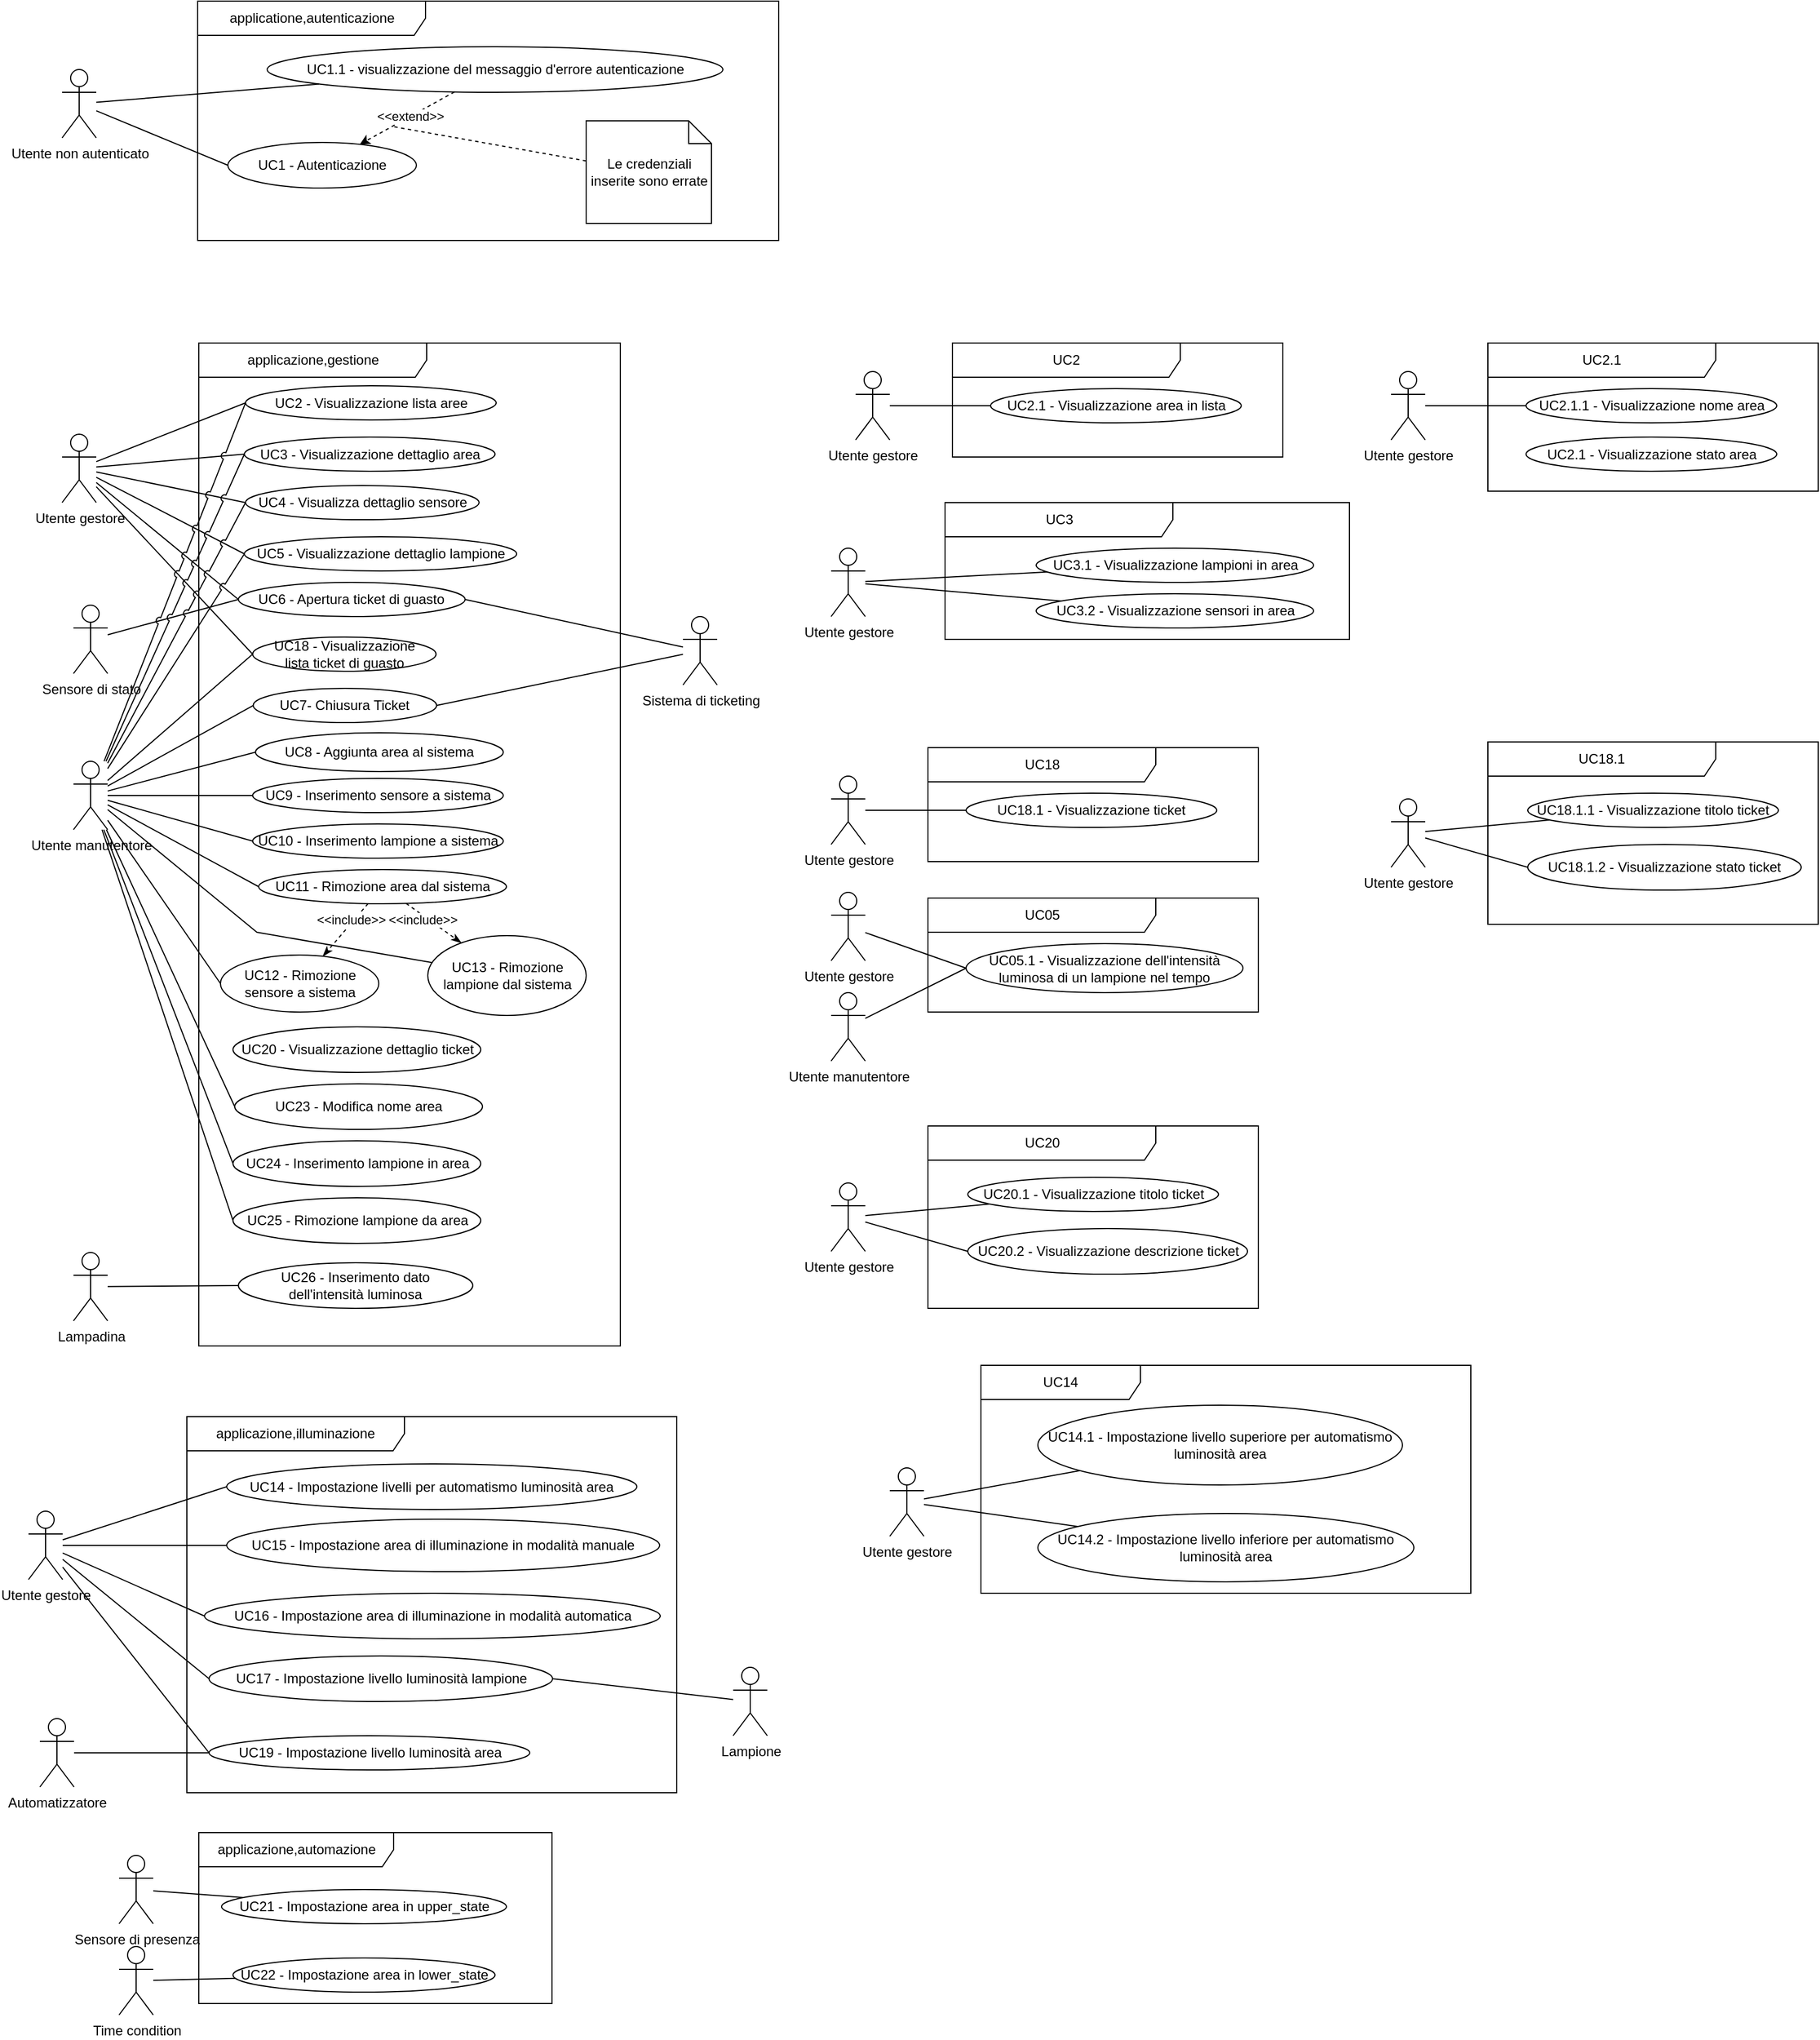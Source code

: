 <mxfile pages="3">
    <diagram id="FatRtKsNCPw0Wx8Ckyyl" name="OK">
        <mxGraphModel dx="357" dy="-377" grid="1" gridSize="10" guides="1" tooltips="1" connect="1" arrows="1" fold="1" page="1" pageScale="1" pageWidth="827" pageHeight="1169" math="0" shadow="0">
            <root>
                <mxCell id="Oyl4MPh-AGhWw54U4Yij-0"/>
                <mxCell id="Oyl4MPh-AGhWw54U4Yij-1" parent="Oyl4MPh-AGhWw54U4Yij-0"/>
                <mxCell id="A5uPs4VRSiP7mHUrnrAn-0" value="applicazione,illuminazione" style="shape=umlFrame;whiteSpace=wrap;html=1;width=191;height=30;" parent="Oyl4MPh-AGhWw54U4Yij-1" vertex="1">
                    <mxGeometry x="1009" y="2422" width="430" height="330" as="geometry"/>
                </mxCell>
                <mxCell id="bUZNyHSOuRNQhQ_3OHil-0" value="applicazione,gestione" style="shape=umlFrame;whiteSpace=wrap;html=1;width=200;height=30;" parent="Oyl4MPh-AGhWw54U4Yij-1" vertex="1">
                    <mxGeometry x="1019.5" y="1480" width="370" height="880" as="geometry"/>
                </mxCell>
                <mxCell id="IadYa9jhHX85rm9pDaEO-0" value="applicatione,autenticazione" style="shape=umlFrame;whiteSpace=wrap;html=1;width=200;height=30;" parent="Oyl4MPh-AGhWw54U4Yij-1" vertex="1">
                    <mxGeometry x="1018.5" y="1180" width="510" height="210" as="geometry"/>
                </mxCell>
                <mxCell id="IadYa9jhHX85rm9pDaEO-1" style="edgeStyle=none;rounded=0;orthogonalLoop=1;jettySize=auto;html=1;shadow=0;endArrow=none;endFill=0;startSize=999;endSize=6;sourcePerimeterSpacing=0;targetPerimeterSpacing=0;entryX=0;entryY=0.5;entryDx=0;entryDy=0;" parent="Oyl4MPh-AGhWw54U4Yij-1" source="IadYa9jhHX85rm9pDaEO-2" target="Dst_p0DBhGbKxDhVHWB_-62" edge="1">
                    <mxGeometry relative="1" as="geometry">
                        <mxPoint x="1056.46" y="1316.98" as="targetPoint"/>
                    </mxGeometry>
                </mxCell>
                <mxCell id="IadYa9jhHX85rm9pDaEO-2" value="Utente non autenticato" style="shape=umlActor;verticalLabelPosition=bottom;verticalAlign=top;html=1;outlineConnect=0;gradientColor=none;" parent="Oyl4MPh-AGhWw54U4Yij-1" vertex="1">
                    <mxGeometry x="899.5" y="1240" width="30" height="60" as="geometry"/>
                </mxCell>
                <mxCell id="IadYa9jhHX85rm9pDaEO-3" value="UC1.1 - visualizzazione del messaggio d'errore autenticazione" style="ellipse;whiteSpace=wrap;html=1;" parent="Oyl4MPh-AGhWw54U4Yij-1" vertex="1">
                    <mxGeometry x="1079.5" y="1220" width="400" height="40" as="geometry"/>
                </mxCell>
                <mxCell id="IadYa9jhHX85rm9pDaEO-4" style="rounded=0;orthogonalLoop=1;jettySize=auto;html=1;dashed=1;" parent="Oyl4MPh-AGhWw54U4Yij-1" source="IadYa9jhHX85rm9pDaEO-3" target="Dst_p0DBhGbKxDhVHWB_-62" edge="1">
                    <mxGeometry relative="1" as="geometry">
                        <mxPoint x="1172.833" y="1300" as="targetPoint"/>
                        <mxPoint x="1399.5" y="1280" as="sourcePoint"/>
                    </mxGeometry>
                </mxCell>
                <mxCell id="IadYa9jhHX85rm9pDaEO-5" value="&amp;lt;&amp;lt;extend&amp;gt;&amp;gt;" style="edgeLabel;html=1;align=center;verticalAlign=middle;resizable=0;points=[];" parent="IadYa9jhHX85rm9pDaEO-4" vertex="1" connectable="0">
                    <mxGeometry x="-0.05" y="4" relative="1" as="geometry">
                        <mxPoint x="-2" y="-4" as="offset"/>
                    </mxGeometry>
                </mxCell>
                <mxCell id="IadYa9jhHX85rm9pDaEO-6" style="edgeStyle=none;rounded=0;jumpStyle=none;jumpSize=15;orthogonalLoop=1;jettySize=auto;html=1;endArrow=none;endFill=0;dashed=1;" parent="Oyl4MPh-AGhWw54U4Yij-1" source="IadYa9jhHX85rm9pDaEO-7" edge="1">
                    <mxGeometry relative="1" as="geometry">
                        <mxPoint x="1189.5" y="1290" as="targetPoint"/>
                    </mxGeometry>
                </mxCell>
                <mxCell id="IadYa9jhHX85rm9pDaEO-7" value="Le credenziali inserite sono errate" style="shape=note;size=20;whiteSpace=wrap;html=1;" parent="Oyl4MPh-AGhWw54U4Yij-1" vertex="1">
                    <mxGeometry x="1359.5" y="1285" width="110" height="90" as="geometry"/>
                </mxCell>
                <mxCell id="IadYa9jhHX85rm9pDaEO-8" style="edgeStyle=none;rounded=0;orthogonalLoop=1;jettySize=auto;html=1;shadow=0;endArrow=none;endFill=0;startSize=999;endSize=6;sourcePerimeterSpacing=0;targetPerimeterSpacing=0;" parent="Oyl4MPh-AGhWw54U4Yij-1" source="IadYa9jhHX85rm9pDaEO-2" target="IadYa9jhHX85rm9pDaEO-3" edge="1">
                    <mxGeometry relative="1" as="geometry">
                        <mxPoint x="889.5" y="1270" as="sourcePoint"/>
                        <mxPoint x="999.5" y="1270" as="targetPoint"/>
                    </mxGeometry>
                </mxCell>
                <mxCell id="_OyQbxIsrZ8jYSqlQWz1-0" style="edgeStyle=none;rounded=0;jumpStyle=none;jumpSize=15;orthogonalLoop=1;jettySize=auto;html=1;endArrow=none;endFill=0;entryX=0;entryY=0.5;entryDx=0;entryDy=0;" parent="Oyl4MPh-AGhWw54U4Yij-1" source="_OyQbxIsrZ8jYSqlQWz1-1" target="_OyQbxIsrZ8jYSqlQWz1-3" edge="1">
                    <mxGeometry relative="1" as="geometry"/>
                </mxCell>
                <mxCell id="_OyQbxIsrZ8jYSqlQWz1-8" style="edgeStyle=none;html=1;endArrow=none;endFill=0;entryX=0;entryY=0.5;entryDx=0;entryDy=0;" parent="Oyl4MPh-AGhWw54U4Yij-1" source="_OyQbxIsrZ8jYSqlQWz1-1" target="_OyQbxIsrZ8jYSqlQWz1-7" edge="1">
                    <mxGeometry relative="1" as="geometry"/>
                </mxCell>
                <mxCell id="T-pfwkiVASrfK4fBd9XQ-4" style="edgeStyle=none;html=1;endArrow=none;endFill=0;entryX=0;entryY=0.5;entryDx=0;entryDy=0;" parent="Oyl4MPh-AGhWw54U4Yij-1" source="_OyQbxIsrZ8jYSqlQWz1-1" target="T-pfwkiVASrfK4fBd9XQ-0" edge="1">
                    <mxGeometry relative="1" as="geometry"/>
                </mxCell>
                <mxCell id="_OyQbxIsrZ8jYSqlQWz1-1" value="Utente gestore" style="shape=umlActor;verticalLabelPosition=bottom;verticalAlign=top;html=1;outlineConnect=0;gradientColor=none;" parent="Oyl4MPh-AGhWw54U4Yij-1" vertex="1">
                    <mxGeometry x="899.5" y="1560" width="30" height="60" as="geometry"/>
                </mxCell>
                <mxCell id="_OyQbxIsrZ8jYSqlQWz1-2" value="UC3 - Visualizzazione dettaglio area" style="ellipse;whiteSpace=wrap;html=1;" parent="Oyl4MPh-AGhWw54U4Yij-1" vertex="1">
                    <mxGeometry x="1059.5" y="1562.5" width="220" height="30" as="geometry"/>
                </mxCell>
                <mxCell id="_OyQbxIsrZ8jYSqlQWz1-3" value="UC4 - Visualizza dettaglio sensore" style="ellipse;whiteSpace=wrap;html=1;" parent="Oyl4MPh-AGhWw54U4Yij-1" vertex="1">
                    <mxGeometry x="1060.5" y="1605" width="205" height="30" as="geometry"/>
                </mxCell>
                <mxCell id="_OyQbxIsrZ8jYSqlQWz1-4" value="UC5 - Visualizzazione dettaglio lampione" style="ellipse;whiteSpace=wrap;html=1;" parent="Oyl4MPh-AGhWw54U4Yij-1" vertex="1">
                    <mxGeometry x="1059.5" y="1650" width="239" height="30" as="geometry"/>
                </mxCell>
                <mxCell id="_OyQbxIsrZ8jYSqlQWz1-5" style="edgeStyle=none;rounded=0;jumpStyle=none;jumpSize=15;orthogonalLoop=1;jettySize=auto;html=1;endArrow=none;endFill=0;entryX=0;entryY=0.5;entryDx=0;entryDy=0;" parent="Oyl4MPh-AGhWw54U4Yij-1" source="_OyQbxIsrZ8jYSqlQWz1-1" target="_OyQbxIsrZ8jYSqlQWz1-4" edge="1">
                    <mxGeometry relative="1" as="geometry">
                        <mxPoint x="869.5" y="1703.486" as="sourcePoint"/>
                        <mxPoint x="1045.279" y="1685.741" as="targetPoint"/>
                    </mxGeometry>
                </mxCell>
                <mxCell id="_OyQbxIsrZ8jYSqlQWz1-6" style="edgeStyle=none;rounded=0;jumpStyle=none;jumpSize=15;orthogonalLoop=1;jettySize=auto;html=1;endArrow=none;endFill=0;entryX=0;entryY=0.5;entryDx=0;entryDy=0;" parent="Oyl4MPh-AGhWw54U4Yij-1" source="_OyQbxIsrZ8jYSqlQWz1-1" target="_OyQbxIsrZ8jYSqlQWz1-2" edge="1">
                    <mxGeometry relative="1" as="geometry">
                        <mxPoint x="869.5" y="1703.486" as="sourcePoint"/>
                        <mxPoint x="1045.279" y="1685.741" as="targetPoint"/>
                    </mxGeometry>
                </mxCell>
                <mxCell id="_OyQbxIsrZ8jYSqlQWz1-7" value="UC2 - Visualizzazione lista aree" style="ellipse;whiteSpace=wrap;html=1;" parent="Oyl4MPh-AGhWw54U4Yij-1" vertex="1">
                    <mxGeometry x="1060.5" y="1517.5" width="220" height="30" as="geometry"/>
                </mxCell>
                <mxCell id="gqnYtC8m0FXkjYF3swDn-0" value="UC3" style="shape=umlFrame;whiteSpace=wrap;html=1;width=200;height=30;" parent="Oyl4MPh-AGhWw54U4Yij-1" vertex="1">
                    <mxGeometry x="1674.5" y="1620" width="355" height="120" as="geometry"/>
                </mxCell>
                <mxCell id="gqnYtC8m0FXkjYF3swDn-3" value="Utente gestore" style="shape=umlActor;verticalLabelPosition=bottom;verticalAlign=top;html=1;outlineConnect=0;gradientColor=none;" parent="Oyl4MPh-AGhWw54U4Yij-1" vertex="1">
                    <mxGeometry x="1574.5" y="1660" width="30" height="60" as="geometry"/>
                </mxCell>
                <mxCell id="gqnYtC8m0FXkjYF3swDn-4" value="UC3.1 - Visualizzazione lampioni in area" style="ellipse;whiteSpace=wrap;html=1;" parent="Oyl4MPh-AGhWw54U4Yij-1" vertex="1">
                    <mxGeometry x="1754.5" y="1660" width="243.5" height="30" as="geometry"/>
                </mxCell>
                <mxCell id="gqnYtC8m0FXkjYF3swDn-8" style="edgeStyle=none;rounded=0;jumpStyle=none;jumpSize=15;orthogonalLoop=1;jettySize=auto;html=1;endArrow=none;endFill=0;" parent="Oyl4MPh-AGhWw54U4Yij-1" source="gqnYtC8m0FXkjYF3swDn-3" target="gqnYtC8m0FXkjYF3swDn-4" edge="1">
                    <mxGeometry relative="1" as="geometry">
                        <mxPoint x="1584.5" y="1808.486" as="sourcePoint"/>
                        <mxPoint x="1760.279" y="1790.741" as="targetPoint"/>
                    </mxGeometry>
                </mxCell>
                <mxCell id="gqnYtC8m0FXkjYF3swDn-11" style="edgeStyle=none;html=1;endArrow=none;endFill=0;" parent="Oyl4MPh-AGhWw54U4Yij-1" source="gqnYtC8m0FXkjYF3swDn-10" target="gqnYtC8m0FXkjYF3swDn-3" edge="1">
                    <mxGeometry relative="1" as="geometry"/>
                </mxCell>
                <mxCell id="gqnYtC8m0FXkjYF3swDn-10" value="UC3.2 - Visualizzazione sensori in area" style="ellipse;whiteSpace=wrap;html=1;" parent="Oyl4MPh-AGhWw54U4Yij-1" vertex="1">
                    <mxGeometry x="1754.5" y="1700" width="243.5" height="30" as="geometry"/>
                </mxCell>
                <mxCell id="8ppxaisyGzJdxOO72--x-0" value="UC14" style="shape=umlFrame;whiteSpace=wrap;html=1;width=140;height=30;" parent="Oyl4MPh-AGhWw54U4Yij-1" vertex="1">
                    <mxGeometry x="1706" y="2377" width="430" height="200" as="geometry"/>
                </mxCell>
                <mxCell id="8ppxaisyGzJdxOO72--x-1" style="edgeStyle=none;html=1;endArrow=none;endFill=0;" parent="Oyl4MPh-AGhWw54U4Yij-1" source="8ppxaisyGzJdxOO72--x-3" target="8ppxaisyGzJdxOO72--x-4" edge="1">
                    <mxGeometry relative="1" as="geometry"/>
                </mxCell>
                <mxCell id="8ppxaisyGzJdxOO72--x-2" style="edgeStyle=none;html=1;endArrow=none;endFill=0;" parent="Oyl4MPh-AGhWw54U4Yij-1" source="8ppxaisyGzJdxOO72--x-3" target="8ppxaisyGzJdxOO72--x-5" edge="1">
                    <mxGeometry relative="1" as="geometry"/>
                </mxCell>
                <mxCell id="8ppxaisyGzJdxOO72--x-3" value="Utente gestore" style="shape=umlActor;verticalLabelPosition=bottom;verticalAlign=top;html=1;outlineConnect=0;gradientColor=none;" parent="Oyl4MPh-AGhWw54U4Yij-1" vertex="1">
                    <mxGeometry x="1626" y="2467" width="30" height="60" as="geometry"/>
                </mxCell>
                <mxCell id="8ppxaisyGzJdxOO72--x-4" value="UC14.1 - Impostazione livello superiore per automatismo luminosità area" style="ellipse;whiteSpace=wrap;html=1;" parent="Oyl4MPh-AGhWw54U4Yij-1" vertex="1">
                    <mxGeometry x="1756" y="2412" width="320" height="70" as="geometry"/>
                </mxCell>
                <mxCell id="8ppxaisyGzJdxOO72--x-5" value="UC14.2 - Impostazione livello inferiore per automatismo luminosità area" style="ellipse;whiteSpace=wrap;html=1;" parent="Oyl4MPh-AGhWw54U4Yij-1" vertex="1">
                    <mxGeometry x="1756" y="2507" width="330" height="60" as="geometry"/>
                </mxCell>
                <mxCell id="-6WfDMZTtrYvX2CaXtDX-0" value="UC2" style="shape=umlFrame;whiteSpace=wrap;html=1;width=200;height=30;" parent="Oyl4MPh-AGhWw54U4Yij-1" vertex="1">
                    <mxGeometry x="1681" y="1480" width="290" height="100" as="geometry"/>
                </mxCell>
                <mxCell id="-6WfDMZTtrYvX2CaXtDX-1" value="Utente gestore" style="shape=umlActor;verticalLabelPosition=bottom;verticalAlign=top;html=1;outlineConnect=0;gradientColor=none;" parent="Oyl4MPh-AGhWw54U4Yij-1" vertex="1">
                    <mxGeometry x="1596" y="1505" width="30" height="60" as="geometry"/>
                </mxCell>
                <mxCell id="-6WfDMZTtrYvX2CaXtDX-2" value="UC2.1 - Visualizzazione area in lista" style="ellipse;whiteSpace=wrap;html=1;" parent="Oyl4MPh-AGhWw54U4Yij-1" vertex="1">
                    <mxGeometry x="1714.5" y="1520" width="220" height="30" as="geometry"/>
                </mxCell>
                <mxCell id="-6WfDMZTtrYvX2CaXtDX-3" style="edgeStyle=none;rounded=0;jumpStyle=none;jumpSize=15;orthogonalLoop=1;jettySize=auto;html=1;endArrow=none;endFill=0;" parent="Oyl4MPh-AGhWw54U4Yij-1" source="-6WfDMZTtrYvX2CaXtDX-1" target="-6WfDMZTtrYvX2CaXtDX-2" edge="1">
                    <mxGeometry relative="1" as="geometry">
                        <mxPoint x="1521" y="1668.486" as="sourcePoint"/>
                        <mxPoint x="1696.779" y="1650.741" as="targetPoint"/>
                    </mxGeometry>
                </mxCell>
                <mxCell id="WLyfzdH1q1Cjo08XF4O8-3" value="UC19 - Impostazione livello luminosità area" style="ellipse;whiteSpace=wrap;html=1;gradientColor=none;" parent="Oyl4MPh-AGhWw54U4Yij-1" vertex="1">
                    <mxGeometry x="1028.5" y="2702" width="281.5" height="30" as="geometry"/>
                </mxCell>
                <mxCell id="WLyfzdH1q1Cjo08XF4O8-4" style="edgeStyle=none;html=1;endArrow=none;endFill=0;exitX=1;exitY=0.5;exitDx=0;exitDy=0;" parent="Oyl4MPh-AGhWw54U4Yij-1" source="WLyfzdH1q1Cjo08XF4O8-5" target="WLyfzdH1q1Cjo08XF4O8-7" edge="1">
                    <mxGeometry relative="1" as="geometry"/>
                </mxCell>
                <mxCell id="WLyfzdH1q1Cjo08XF4O8-5" value="UC17 - Impostazione livello luminosità lampione" style="ellipse;whiteSpace=wrap;html=1;" parent="Oyl4MPh-AGhWw54U4Yij-1" vertex="1">
                    <mxGeometry x="1028.5" y="2632" width="301.5" height="40" as="geometry"/>
                </mxCell>
                <mxCell id="WLyfzdH1q1Cjo08XF4O8-7" value="Lampione" style="shape=umlActor;verticalLabelPosition=bottom;verticalAlign=top;html=1;outlineConnect=0;" parent="Oyl4MPh-AGhWw54U4Yij-1" vertex="1">
                    <mxGeometry x="1488.5" y="2642" width="30" height="60" as="geometry"/>
                </mxCell>
                <mxCell id="WLyfzdH1q1Cjo08XF4O8-10" style="edgeStyle=none;html=1;endArrow=none;endFill=0;entryX=0;entryY=0.5;entryDx=0;entryDy=0;" parent="Oyl4MPh-AGhWw54U4Yij-1" source="A5uPs4VRSiP7mHUrnrAn-5" target="WLyfzdH1q1Cjo08XF4O8-5" edge="1">
                    <mxGeometry relative="1" as="geometry">
                        <mxPoint x="924.5" y="2954.795" as="sourcePoint"/>
                    </mxGeometry>
                </mxCell>
                <mxCell id="WLyfzdH1q1Cjo08XF4O8-11" style="edgeStyle=none;html=1;endArrow=none;endFill=0;entryX=0;entryY=0.5;entryDx=0;entryDy=0;" parent="Oyl4MPh-AGhWw54U4Yij-1" source="A5uPs4VRSiP7mHUrnrAn-5" target="WLyfzdH1q1Cjo08XF4O8-3" edge="1">
                    <mxGeometry relative="1" as="geometry">
                        <mxPoint x="924.5" y="2958.682" as="sourcePoint"/>
                        <mxPoint x="1029.5" y="2702" as="targetPoint"/>
                    </mxGeometry>
                </mxCell>
                <mxCell id="WLyfzdH1q1Cjo08XF4O8-13" style="edgeStyle=none;html=1;endArrow=none;endFill=0;entryX=0;entryY=0.5;entryDx=0;entryDy=0;" parent="Oyl4MPh-AGhWw54U4Yij-1" source="WLyfzdH1q1Cjo08XF4O8-15" target="WLyfzdH1q1Cjo08XF4O8-3" edge="1">
                    <mxGeometry relative="1" as="geometry">
                        <mxPoint x="1129.5" y="2757" as="targetPoint"/>
                    </mxGeometry>
                </mxCell>
                <mxCell id="WLyfzdH1q1Cjo08XF4O8-15" value="Automatizzatore" style="shape=umlActor;verticalLabelPosition=bottom;verticalAlign=top;html=1;outlineConnect=0;" parent="Oyl4MPh-AGhWw54U4Yij-1" vertex="1">
                    <mxGeometry x="880" y="2687" width="30" height="60" as="geometry"/>
                </mxCell>
                <mxCell id="T-pfwkiVASrfK4fBd9XQ-6" style="edgeStyle=none;html=1;endArrow=none;endFill=0;exitX=1;exitY=0.5;exitDx=0;exitDy=0;" parent="Oyl4MPh-AGhWw54U4Yij-1" source="T-pfwkiVASrfK4fBd9XQ-0" target="T-pfwkiVASrfK4fBd9XQ-3" edge="1">
                    <mxGeometry relative="1" as="geometry"/>
                </mxCell>
                <mxCell id="T-pfwkiVASrfK4fBd9XQ-0" value="UC6 - Apertura ticket di guasto" style="ellipse;whiteSpace=wrap;html=1;" parent="Oyl4MPh-AGhWw54U4Yij-1" vertex="1">
                    <mxGeometry x="1054.25" y="1690" width="199" height="30" as="geometry"/>
                </mxCell>
                <mxCell id="T-pfwkiVASrfK4fBd9XQ-5" style="edgeStyle=none;html=1;entryX=0;entryY=0.5;entryDx=0;entryDy=0;endArrow=none;endFill=0;" parent="Oyl4MPh-AGhWw54U4Yij-1" source="T-pfwkiVASrfK4fBd9XQ-1" target="T-pfwkiVASrfK4fBd9XQ-0" edge="1">
                    <mxGeometry relative="1" as="geometry"/>
                </mxCell>
                <mxCell id="T-pfwkiVASrfK4fBd9XQ-1" value="Sensore di stato" style="shape=umlActor;verticalLabelPosition=bottom;verticalAlign=top;html=1;outlineConnect=0;gradientColor=none;" parent="Oyl4MPh-AGhWw54U4Yij-1" vertex="1">
                    <mxGeometry x="909.5" y="1710" width="30" height="60" as="geometry"/>
                </mxCell>
                <mxCell id="T-pfwkiVASrfK4fBd9XQ-3" value="Sistema di ticketing" style="shape=umlActor;verticalLabelPosition=bottom;verticalAlign=top;html=1;outlineConnect=0;gradientColor=none;" parent="Oyl4MPh-AGhWw54U4Yij-1" vertex="1">
                    <mxGeometry x="1444.5" y="1720" width="30" height="60" as="geometry"/>
                </mxCell>
                <mxCell id="05nJeD1UHd1gZ71pS0e2-0" style="edgeStyle=none;rounded=0;orthogonalLoop=1;jettySize=auto;html=1;startArrow=none;startFill=0;endArrow=none;endFill=0;exitX=0;exitY=0.5;exitDx=0;exitDy=0;" parent="Oyl4MPh-AGhWw54U4Yij-1" source="05nJeD1UHd1gZ71pS0e2-1" target="05nJeD1UHd1gZ71pS0e2-4" edge="1">
                    <mxGeometry relative="1" as="geometry"/>
                </mxCell>
                <mxCell id="05nJeD1UHd1gZ71pS0e2-1" value="UC10 - Inserimento lampione a sistema" style="ellipse;whiteSpace=wrap;html=1;" parent="Oyl4MPh-AGhWw54U4Yij-1" vertex="1">
                    <mxGeometry x="1066.75" y="1902" width="220" height="30" as="geometry"/>
                </mxCell>
                <mxCell id="05nJeD1UHd1gZ71pS0e2-2" style="edgeStyle=none;rounded=0;jumpStyle=none;jumpSize=15;orthogonalLoop=1;jettySize=auto;html=1;endArrow=none;endFill=0;entryX=0;entryY=0.5;entryDx=0;entryDy=0;" parent="Oyl4MPh-AGhWw54U4Yij-1" source="05nJeD1UHd1gZ71pS0e2-4" target="05nJeD1UHd1gZ71pS0e2-5" edge="1">
                    <mxGeometry relative="1" as="geometry"/>
                </mxCell>
                <mxCell id="05nJeD1UHd1gZ71pS0e2-3" style="edgeStyle=none;rounded=0;jumpStyle=none;jumpSize=15;orthogonalLoop=1;jettySize=auto;html=1;endArrow=none;endFill=0;entryX=0;entryY=0.5;entryDx=0;entryDy=0;" parent="Oyl4MPh-AGhWw54U4Yij-1" source="05nJeD1UHd1gZ71pS0e2-4" target="05nJeD1UHd1gZ71pS0e2-6" edge="1">
                    <mxGeometry relative="1" as="geometry"/>
                </mxCell>
                <mxCell id="05nJeD1UHd1gZ71pS0e2-4" value="Utente manutentore" style="shape=umlActor;verticalLabelPosition=bottom;verticalAlign=top;html=1;outlineConnect=0;gradientColor=none;" parent="Oyl4MPh-AGhWw54U4Yij-1" vertex="1">
                    <mxGeometry x="909.5" y="1847" width="30" height="60" as="geometry"/>
                </mxCell>
                <mxCell id="05nJeD1UHd1gZ71pS0e2-5" value="UC7- Chiusura Ticket" style="ellipse;whiteSpace=wrap;html=1;" parent="Oyl4MPh-AGhWw54U4Yij-1" vertex="1">
                    <mxGeometry x="1067.25" y="1783" width="161" height="30" as="geometry"/>
                </mxCell>
                <mxCell id="05nJeD1UHd1gZ71pS0e2-6" value="UC9 - Inserimento sensore a sistema" style="ellipse;whiteSpace=wrap;html=1;" parent="Oyl4MPh-AGhWw54U4Yij-1" vertex="1">
                    <mxGeometry x="1066.75" y="1862" width="220" height="30" as="geometry"/>
                </mxCell>
                <mxCell id="05nJeD1UHd1gZ71pS0e2-7" style="edgeStyle=none;rounded=0;jumpStyle=none;jumpSize=15;orthogonalLoop=1;jettySize=auto;html=1;endArrow=none;endFill=0;" parent="Oyl4MPh-AGhWw54U4Yij-1" source="05nJeD1UHd1gZ71pS0e2-8" target="05nJeD1UHd1gZ71pS0e2-4" edge="1">
                    <mxGeometry relative="1" as="geometry">
                        <Array as="points">
                            <mxPoint x="1070.5" y="1997"/>
                        </Array>
                    </mxGeometry>
                </mxCell>
                <mxCell id="05nJeD1UHd1gZ71pS0e2-8" value="UC13 - Rimozione lampione dal sistema" style="ellipse;whiteSpace=wrap;html=1;" parent="Oyl4MPh-AGhWw54U4Yij-1" vertex="1">
                    <mxGeometry x="1220.5" y="2000" width="139" height="70" as="geometry"/>
                </mxCell>
                <mxCell id="05nJeD1UHd1gZ71pS0e2-9" value="UC8 - Aggiunta area al sistema&lt;span style=&quot;color: rgba(0 , 0 , 0 , 0) ; font-family: monospace ; font-size: 0px&quot;&gt;%3CmxGraphModel%3E%3Croot%3E%3CmxCell%20id%3D%220%22%2F%3E%3CmxCell%20id%3D%221%22%20parent%3D%220%22%2F%3E%3CmxCell%20id%3D%222%22%20value%3D%22Rimozione%20sensore%22%20style%3D%22ellipse%3BwhiteSpace%3Dwrap%3Bhtml%3D1%3B%22%20vertex%3D%221%22%20parent%3D%221%22%3E%3CmxGeometry%20x%3D%221430%22%20y%3D%2260%22%20width%3D%22120%22%20height%3D%2280%22%20as%3D%22geometry%22%2F%3E%3C%2FmxCell%3E%3C%2Froot%3E%3C%2FmxGraphModel%3E&lt;/span&gt;&lt;span style=&quot;color: rgba(0 , 0 , 0 , 0) ; font-family: monospace ; font-size: 0px&quot;&gt;%3CmxGraphModel%3E%3Croot%3E%3CmxCell%20id%3D%220%22%2F%3E%3CmxCell%20id%3D%221%22%20parent%3D%220%22%2F%3E%3CmxCell%20id%3D%222%22%20value%3D%22Rimozione%20sensore%22%20style%3D%22ellipse%3BwhiteSpace%3Dwrap%3Bhtml%3D1%3B%22%20vertex%3D%221%22%20parent%3D%221%22%3E%3CmxGeometry%20x%3D%221430%22%20y%3D%2260%22%20width%3D%22120%22%20height%3D%2280%22%20as%3D%22geometry%22%2F%3E%3C%2FmxCell%3E%3C%2Froot%3E%3C%2FmxGraphModel%3E&lt;/span&gt;&lt;span style=&quot;color: rgba(0 , 0 , 0 , 0) ; font-family: monospace ; font-size: 0px&quot;&gt;%3CmxGraphModel%3E%3Croot%3E%3CmxCell%20id%3D%220%22%2F%3E%3CmxCell%20id%3D%221%22%20parent%3D%220%22%2F%3E%3CmxCell%20id%3D%222%22%20value%3D%22Rimozione%20sensore%22%20style%3D%22ellipse%3BwhiteSpace%3Dwrap%3Bhtml%3D1%3B%22%20vertex%3D%221%22%20parent%3D%221%22%3E%3CmxGeometry%20x%3D%221430%22%20y%3D%2260%22%20width%3D%22120%22%20height%3D%2280%22%20as%3D%22geometry%22%2F%3E%3C%2FmxCell%3E%3C%2Froot%3E%3C%2FmxGraphModel%3Esa&lt;/span&gt;" style="ellipse;whiteSpace=wrap;html=1;" parent="Oyl4MPh-AGhWw54U4Yij-1" vertex="1">
                    <mxGeometry x="1069.25" y="1822" width="217.5" height="34" as="geometry"/>
                </mxCell>
                <mxCell id="05nJeD1UHd1gZ71pS0e2-10" style="edgeStyle=none;rounded=0;jumpStyle=none;jumpSize=15;orthogonalLoop=1;jettySize=auto;html=1;endArrow=none;endFill=0;entryX=0;entryY=0.5;entryDx=0;entryDy=0;" parent="Oyl4MPh-AGhWw54U4Yij-1" source="05nJeD1UHd1gZ71pS0e2-4" target="05nJeD1UHd1gZ71pS0e2-9" edge="1">
                    <mxGeometry relative="1" as="geometry">
                        <mxPoint x="830.5" y="1804.209" as="sourcePoint"/>
                        <mxPoint x="1056.505" y="2063.503" as="targetPoint"/>
                    </mxGeometry>
                </mxCell>
                <mxCell id="05nJeD1UHd1gZ71pS0e2-11" value="UC11 - Rimozione area dal sistema&lt;span style=&quot;color: rgba(0 , 0 , 0 , 0) ; font-family: monospace ; font-size: 0px&quot;&gt;%3CmxGraphModel%3E%3Croot%3E%3CmxCell%20id%3D%220%22%2F%3E%3CmxCell%20id%3D%221%22%20parent%3D%220%22%2F%3E%3CmxCell%20id%3D%222%22%20value%3D%22Rimozione%20sensore%22%20style%3D%22ellipse%3BwhiteSpace%3Dwrap%3Bhtml%3D1%3B%22%20vertex%3D%221%22%20parent%3D%221%22%3E%3CmxGeometry%20x%3D%221430%22%20y%3D%2260%22%20width%3D%22120%22%20height%3D%2280%22%20as%3D%22geometry%22%2F%3E%3C%2FmxCell%3E%3C%2Froot%3E%3C%2FmxGraphModel%3E&lt;/span&gt;&lt;span style=&quot;color: rgba(0 , 0 , 0 , 0) ; font-family: monospace ; font-size: 0px&quot;&gt;%3CmxGraphModel%3E%3Croot%3E%3CmxCell%20id%3D%220%22%2F%3E%3CmxCell%20id%3D%221%22%20parent%3D%220%22%2F%3E%3CmxCell%20id%3D%222%22%20value%3D%22Rimozione%20sensore%22%20style%3D%22ellipse%3BwhiteSpace%3Dwrap%3Bhtml%3D1%3B%22%20vertex%3D%221%22%20parent%3D%221%22%3E%3CmxGeometry%20x%3D%221430%22%20y%3D%2260%22%20width%3D%22120%22%20height%3D%2280%22%20as%3D%22geometry%22%2F%3E%3C%2FmxCell%3E%3C%2Froot%3E%3C%2FmxGraphModel%3E&lt;/span&gt;&lt;span style=&quot;color: rgba(0 , 0 , 0 , 0) ; font-family: monospace ; font-size: 0px&quot;&gt;%3CmxGraphModel%3E%3Croot%3E%3CmxCell%20id%3D%220%22%2F%3E%3CmxCell%20id%3D%221%22%20parent%3D%220%22%2F%3E%3CmxCell%20id%3D%222%22%20value%3D%22Rimozione%20sensore%22%20style%3D%22ellipse%3BwhiteSpace%3Dwrap%3Bhtml%3D1%3B%22%20vertex%3D%221%22%20parent%3D%221%22%3E%3CmxGeometry%20x%3D%221430%22%20y%3D%2260%22%20width%3D%22120%22%20height%3D%2280%22%20as%3D%22geometry%22%2F%3E%3C%2FmxCell%3E%3C%2Froot%3E%3C%2FmxGraphModel%3E&lt;/span&gt;" style="ellipse;whiteSpace=wrap;html=1;" parent="Oyl4MPh-AGhWw54U4Yij-1" vertex="1">
                    <mxGeometry x="1072" y="1942" width="217.5" height="30" as="geometry"/>
                </mxCell>
                <mxCell id="05nJeD1UHd1gZ71pS0e2-12" style="edgeStyle=none;rounded=0;jumpStyle=none;jumpSize=15;orthogonalLoop=1;jettySize=auto;html=1;endArrow=none;endFill=0;exitX=0;exitY=0.5;exitDx=0;exitDy=0;" parent="Oyl4MPh-AGhWw54U4Yij-1" source="05nJeD1UHd1gZ71pS0e2-11" target="05nJeD1UHd1gZ71pS0e2-4" edge="1">
                    <mxGeometry relative="1" as="geometry">
                        <mxPoint x="1020.815" y="1959.046" as="sourcePoint"/>
                        <mxPoint x="830.5" y="1966.434" as="targetPoint"/>
                    </mxGeometry>
                </mxCell>
                <mxCell id="05nJeD1UHd1gZ71pS0e2-13" style="edgeStyle=none;rounded=0;sketch=0;orthogonalLoop=1;jettySize=auto;html=1;shadow=0;dashed=1;startArrow=none;startFill=0;endArrow=classicThin;endFill=1;startSize=6;endSize=6;sourcePerimeterSpacing=0;targetPerimeterSpacing=0;" parent="Oyl4MPh-AGhWw54U4Yij-1" source="05nJeD1UHd1gZ71pS0e2-11" target="05nJeD1UHd1gZ71pS0e2-8" edge="1">
                    <mxGeometry relative="1" as="geometry">
                        <mxPoint x="1105.75" y="2627" as="sourcePoint"/>
                        <mxPoint x="1105.75" y="2667" as="targetPoint"/>
                    </mxGeometry>
                </mxCell>
                <mxCell id="05nJeD1UHd1gZ71pS0e2-14" value="&amp;lt;&amp;lt;include&amp;gt;&amp;gt;" style="edgeLabel;html=1;align=center;verticalAlign=middle;resizable=0;points=[];" parent="05nJeD1UHd1gZ71pS0e2-13" vertex="1" connectable="0">
                    <mxGeometry x="-0.322" y="-3" relative="1" as="geometry">
                        <mxPoint as="offset"/>
                    </mxGeometry>
                </mxCell>
                <mxCell id="05nJeD1UHd1gZ71pS0e2-15" style="edgeStyle=none;rounded=0;orthogonalLoop=1;jettySize=auto;html=1;startArrow=none;startFill=0;endArrow=none;endFill=0;exitX=1;exitY=0.5;exitDx=0;exitDy=0;" parent="Oyl4MPh-AGhWw54U4Yij-1" source="05nJeD1UHd1gZ71pS0e2-5" target="T-pfwkiVASrfK4fBd9XQ-3" edge="1">
                    <mxGeometry relative="1" as="geometry">
                        <mxPoint x="1154.25" y="1680" as="sourcePoint"/>
                        <mxPoint x="1510.5" y="1765" as="targetPoint"/>
                    </mxGeometry>
                </mxCell>
                <mxCell id="05nJeD1UHd1gZ71pS0e2-16" style="edgeStyle=none;html=1;endArrow=none;endFill=0;exitX=0;exitY=0.5;exitDx=0;exitDy=0;" parent="Oyl4MPh-AGhWw54U4Yij-1" source="05nJeD1UHd1gZ71pS0e2-17" target="05nJeD1UHd1gZ71pS0e2-4" edge="1">
                    <mxGeometry relative="1" as="geometry"/>
                </mxCell>
                <mxCell id="05nJeD1UHd1gZ71pS0e2-17" value="UC12 - Rimozione sensore a sistema" style="ellipse;whiteSpace=wrap;html=1;" parent="Oyl4MPh-AGhWw54U4Yij-1" vertex="1">
                    <mxGeometry x="1038.5" y="2017" width="139" height="50" as="geometry"/>
                </mxCell>
                <mxCell id="05nJeD1UHd1gZ71pS0e2-18" style="edgeStyle=none;rounded=0;sketch=0;orthogonalLoop=1;jettySize=auto;html=1;shadow=0;dashed=1;startArrow=none;startFill=0;endArrow=classicThin;endFill=1;startSize=6;endSize=6;sourcePerimeterSpacing=0;targetPerimeterSpacing=0;" parent="Oyl4MPh-AGhWw54U4Yij-1" source="05nJeD1UHd1gZ71pS0e2-11" target="05nJeD1UHd1gZ71pS0e2-17" edge="1">
                    <mxGeometry relative="1" as="geometry">
                        <mxPoint x="1187.479" y="1946.866" as="sourcePoint"/>
                        <mxPoint x="1285.964" y="2047.12" as="targetPoint"/>
                    </mxGeometry>
                </mxCell>
                <mxCell id="05nJeD1UHd1gZ71pS0e2-19" value="&amp;lt;&amp;lt;include&amp;gt;&amp;gt;" style="edgeLabel;html=1;align=center;verticalAlign=middle;resizable=0;points=[];" parent="05nJeD1UHd1gZ71pS0e2-18" vertex="1" connectable="0">
                    <mxGeometry x="-0.322" y="-3" relative="1" as="geometry">
                        <mxPoint as="offset"/>
                    </mxGeometry>
                </mxCell>
                <mxCell id="A5uPs4VRSiP7mHUrnrAn-2" style="rounded=0;orthogonalLoop=1;jettySize=auto;html=1;endArrow=none;endFill=0;entryX=0;entryY=0.5;entryDx=0;entryDy=0;" parent="Oyl4MPh-AGhWw54U4Yij-1" source="A5uPs4VRSiP7mHUrnrAn-5" target="A5uPs4VRSiP7mHUrnrAn-7" edge="1">
                    <mxGeometry relative="1" as="geometry">
                        <mxPoint x="1539.693" y="2516.332" as="targetPoint"/>
                    </mxGeometry>
                </mxCell>
                <mxCell id="A5uPs4VRSiP7mHUrnrAn-3" style="edgeStyle=none;rounded=0;jumpStyle=none;jumpSize=15;orthogonalLoop=1;jettySize=auto;html=1;endArrow=none;endFill=0;entryX=0;entryY=0.5;entryDx=0;entryDy=0;" parent="Oyl4MPh-AGhWw54U4Yij-1" source="A5uPs4VRSiP7mHUrnrAn-5" target="A5uPs4VRSiP7mHUrnrAn-6" edge="1">
                    <mxGeometry relative="1" as="geometry"/>
                </mxCell>
                <mxCell id="A5uPs4VRSiP7mHUrnrAn-5" value="Utente gestore" style="shape=umlActor;verticalLabelPosition=bottom;verticalAlign=top;html=1;outlineConnect=0;gradientColor=none;" parent="Oyl4MPh-AGhWw54U4Yij-1" vertex="1">
                    <mxGeometry x="870" y="2505" width="30" height="60" as="geometry"/>
                </mxCell>
                <mxCell id="A5uPs4VRSiP7mHUrnrAn-6" value="UC16 - Impostazione area di illuminazione in modalità automatica" style="ellipse;whiteSpace=wrap;html=1;" parent="Oyl4MPh-AGhWw54U4Yij-1" vertex="1">
                    <mxGeometry x="1024.5" y="2577" width="400" height="40" as="geometry"/>
                </mxCell>
                <mxCell id="A5uPs4VRSiP7mHUrnrAn-7" value="UC15 - Impostazione area di illuminazione in modalità manuale" style="ellipse;whiteSpace=wrap;html=1;" parent="Oyl4MPh-AGhWw54U4Yij-1" vertex="1">
                    <mxGeometry x="1044" y="2512" width="380" height="46" as="geometry"/>
                </mxCell>
                <mxCell id="A5uPs4VRSiP7mHUrnrAn-8" value="UC14 - Impostazione livelli per automatismo luminosità area" style="ellipse;whiteSpace=wrap;html=1;" parent="Oyl4MPh-AGhWw54U4Yij-1" vertex="1">
                    <mxGeometry x="1044" y="2463.5" width="360" height="40" as="geometry"/>
                </mxCell>
                <mxCell id="A5uPs4VRSiP7mHUrnrAn-9" style="edgeStyle=none;rounded=0;jumpStyle=none;jumpSize=15;orthogonalLoop=1;jettySize=auto;html=1;endArrow=none;endFill=0;entryX=0;entryY=0.5;entryDx=0;entryDy=0;" parent="Oyl4MPh-AGhWw54U4Yij-1" source="A5uPs4VRSiP7mHUrnrAn-5" target="A5uPs4VRSiP7mHUrnrAn-8" edge="1">
                    <mxGeometry relative="1" as="geometry">
                        <mxPoint x="1452" y="2668.655" as="sourcePoint"/>
                        <mxPoint x="1552.532" y="2746.772" as="targetPoint"/>
                    </mxGeometry>
                </mxCell>
                <mxCell id="Dst_p0DBhGbKxDhVHWB_-44" value="applicazione,automazione" style="shape=umlFrame;whiteSpace=wrap;html=1;width=171;height=30;" parent="Oyl4MPh-AGhWw54U4Yij-1" vertex="1">
                    <mxGeometry x="1019.5" y="2787" width="310" height="150" as="geometry"/>
                </mxCell>
                <mxCell id="Dst_p0DBhGbKxDhVHWB_-45" style="edgeStyle=none;rounded=0;jumpStyle=none;jumpSize=15;orthogonalLoop=1;jettySize=auto;html=1;endArrow=none;endFill=0;" parent="Oyl4MPh-AGhWw54U4Yij-1" source="Dst_p0DBhGbKxDhVHWB_-46" target="Dst_p0DBhGbKxDhVHWB_-50" edge="1">
                    <mxGeometry relative="1" as="geometry"/>
                </mxCell>
                <mxCell id="Dst_p0DBhGbKxDhVHWB_-46" value="Time condition" style="shape=umlActor;verticalLabelPosition=bottom;verticalAlign=top;html=1;outlineConnect=0;gradientColor=none;" parent="Oyl4MPh-AGhWw54U4Yij-1" vertex="1">
                    <mxGeometry x="949.5" y="2887" width="30" height="60" as="geometry"/>
                </mxCell>
                <mxCell id="Dst_p0DBhGbKxDhVHWB_-47" value="UC21 - Impostazione area in upper_state" style="ellipse;whiteSpace=wrap;html=1;gradientColor=none;" parent="Oyl4MPh-AGhWw54U4Yij-1" vertex="1">
                    <mxGeometry x="1039.5" y="2837" width="250" height="30" as="geometry"/>
                </mxCell>
                <mxCell id="Dst_p0DBhGbKxDhVHWB_-48" style="rounded=0;orthogonalLoop=1;jettySize=auto;html=1;endArrow=none;endFill=0;targetPerimeterSpacing=0;sourcePerimeterSpacing=0;endSize=6;shadow=0;" parent="Oyl4MPh-AGhWw54U4Yij-1" source="Dst_p0DBhGbKxDhVHWB_-49" target="Dst_p0DBhGbKxDhVHWB_-47" edge="1">
                    <mxGeometry relative="1" as="geometry"/>
                </mxCell>
                <mxCell id="Dst_p0DBhGbKxDhVHWB_-49" value="Sensore di presenza" style="shape=umlActor;verticalLabelPosition=bottom;verticalAlign=top;html=1;outlineConnect=0;gradientColor=none;" parent="Oyl4MPh-AGhWw54U4Yij-1" vertex="1">
                    <mxGeometry x="949.5" y="2807" width="30" height="60" as="geometry"/>
                </mxCell>
                <mxCell id="Dst_p0DBhGbKxDhVHWB_-50" value="UC22 - Impostazione area in lower_state" style="ellipse;whiteSpace=wrap;html=1;gradientColor=none;" parent="Oyl4MPh-AGhWw54U4Yij-1" vertex="1">
                    <mxGeometry x="1049.5" y="2897" width="230" height="30" as="geometry"/>
                </mxCell>
                <mxCell id="Dst_p0DBhGbKxDhVHWB_-62" value="UC1 - Autenticazione" style="ellipse;whiteSpace=wrap;html=1;" parent="Oyl4MPh-AGhWw54U4Yij-1" vertex="1">
                    <mxGeometry x="1045" y="1304" width="165.5" height="40" as="geometry"/>
                </mxCell>
                <mxCell id="0" value="UC18&amp;nbsp;- Visualizzazione lista&amp;nbsp;ticket di guasto" style="ellipse;whiteSpace=wrap;html=1;" parent="Oyl4MPh-AGhWw54U4Yij-1" vertex="1">
                    <mxGeometry x="1066.75" y="1738" width="161" height="30" as="geometry"/>
                </mxCell>
                <mxCell id="1" style="edgeStyle=none;rounded=0;orthogonalLoop=1;jettySize=auto;html=1;startArrow=none;startFill=0;endArrow=none;endFill=0;entryX=0;entryY=0.5;entryDx=0;entryDy=0;" parent="Oyl4MPh-AGhWw54U4Yij-1" source="_OyQbxIsrZ8jYSqlQWz1-1" target="0" edge="1">
                    <mxGeometry relative="1" as="geometry">
                        <mxPoint x="1238.25" y="1810" as="sourcePoint"/>
                        <mxPoint x="1454.5" y="1763.243" as="targetPoint"/>
                    </mxGeometry>
                </mxCell>
                <mxCell id="2" style="edgeStyle=none;rounded=0;orthogonalLoop=1;jettySize=auto;html=1;startArrow=none;startFill=0;endArrow=none;endFill=0;entryX=0;entryY=0.5;entryDx=0;entryDy=0;" parent="Oyl4MPh-AGhWw54U4Yij-1" source="05nJeD1UHd1gZ71pS0e2-4" target="0" edge="1">
                    <mxGeometry relative="1" as="geometry">
                        <mxPoint x="1248.25" y="1770" as="sourcePoint"/>
                        <mxPoint x="1464.5" y="1723.243" as="targetPoint"/>
                    </mxGeometry>
                </mxCell>
                <mxCell id="3" value="UC23 - Modifica nome area" style="ellipse;whiteSpace=wrap;html=1;" parent="Oyl4MPh-AGhWw54U4Yij-1" vertex="1">
                    <mxGeometry x="1051" y="2130" width="217.5" height="40" as="geometry"/>
                </mxCell>
                <mxCell id="6" style="edgeStyle=none;html=1;endArrow=none;endFill=0;exitX=0;exitY=0.5;exitDx=0;exitDy=0;" parent="Oyl4MPh-AGhWw54U4Yij-1" source="3" target="05nJeD1UHd1gZ71pS0e2-4" edge="1">
                    <mxGeometry relative="1" as="geometry">
                        <mxPoint x="1045" y="2070" as="sourcePoint"/>
                        <mxPoint x="940" y="1907" as="targetPoint"/>
                    </mxGeometry>
                </mxCell>
                <mxCell id="7" value="UC24 - Inserimento lampione in area" style="ellipse;whiteSpace=wrap;html=1;" parent="Oyl4MPh-AGhWw54U4Yij-1" vertex="1">
                    <mxGeometry x="1049.5" y="2180" width="217.5" height="40" as="geometry"/>
                </mxCell>
                <mxCell id="8" value="UC25&amp;nbsp;- Rimozione lampione da area" style="ellipse;whiteSpace=wrap;html=1;" parent="Oyl4MPh-AGhWw54U4Yij-1" vertex="1">
                    <mxGeometry x="1049.5" y="2230" width="217.5" height="40" as="geometry"/>
                </mxCell>
                <mxCell id="9" style="edgeStyle=none;html=1;endArrow=none;endFill=0;exitX=0;exitY=0.5;exitDx=0;exitDy=0;" parent="Oyl4MPh-AGhWw54U4Yij-1" source="7" target="05nJeD1UHd1gZ71pS0e2-4" edge="1">
                    <mxGeometry relative="1" as="geometry">
                        <mxPoint x="1038.5" y="2127" as="sourcePoint"/>
                        <mxPoint x="922.25" y="1932.143" as="targetPoint"/>
                    </mxGeometry>
                </mxCell>
                <mxCell id="10" style="edgeStyle=none;html=1;endArrow=none;endFill=0;exitX=0;exitY=0.5;exitDx=0;exitDy=0;" parent="Oyl4MPh-AGhWw54U4Yij-1" source="8" target="05nJeD1UHd1gZ71pS0e2-4" edge="1">
                    <mxGeometry relative="1" as="geometry">
                        <mxPoint x="1075.75" y="2117" as="sourcePoint"/>
                        <mxPoint x="959.5" y="1922.143" as="targetPoint"/>
                    </mxGeometry>
                </mxCell>
                <mxCell id="11" value="UC18" style="shape=umlFrame;whiteSpace=wrap;html=1;width=200;height=30;" parent="Oyl4MPh-AGhWw54U4Yij-1" vertex="1">
                    <mxGeometry x="1659.5" y="1835" width="290" height="100" as="geometry"/>
                </mxCell>
                <mxCell id="12" value="Utente gestore" style="shape=umlActor;verticalLabelPosition=bottom;verticalAlign=top;html=1;outlineConnect=0;gradientColor=none;" parent="Oyl4MPh-AGhWw54U4Yij-1" vertex="1">
                    <mxGeometry x="1574.5" y="1860" width="30" height="60" as="geometry"/>
                </mxCell>
                <mxCell id="13" value="UC18.1 - Visualizzazione ticket" style="ellipse;whiteSpace=wrap;html=1;" parent="Oyl4MPh-AGhWw54U4Yij-1" vertex="1">
                    <mxGeometry x="1693" y="1875" width="220" height="30" as="geometry"/>
                </mxCell>
                <mxCell id="14" style="edgeStyle=none;rounded=0;jumpStyle=none;jumpSize=15;orthogonalLoop=1;jettySize=auto;html=1;endArrow=none;endFill=0;" parent="Oyl4MPh-AGhWw54U4Yij-1" source="12" target="13" edge="1">
                    <mxGeometry relative="1" as="geometry">
                        <mxPoint x="1499.5" y="2023.486" as="sourcePoint"/>
                        <mxPoint x="1675.279" y="2005.741" as="targetPoint"/>
                    </mxGeometry>
                </mxCell>
                <mxCell id="15" value="UC18.1" style="shape=umlFrame;whiteSpace=wrap;html=1;width=200;height=30;" parent="Oyl4MPh-AGhWw54U4Yij-1" vertex="1">
                    <mxGeometry x="2151" y="1830" width="290" height="160" as="geometry"/>
                </mxCell>
                <mxCell id="16" value="Utente gestore" style="shape=umlActor;verticalLabelPosition=bottom;verticalAlign=top;html=1;outlineConnect=0;gradientColor=none;" parent="Oyl4MPh-AGhWw54U4Yij-1" vertex="1">
                    <mxGeometry x="2066" y="1880" width="30" height="60" as="geometry"/>
                </mxCell>
                <mxCell id="17" value="UC18.1.1 - Visualizzazione titolo ticket" style="ellipse;whiteSpace=wrap;html=1;" parent="Oyl4MPh-AGhWw54U4Yij-1" vertex="1">
                    <mxGeometry x="2186" y="1875" width="220" height="30" as="geometry"/>
                </mxCell>
                <mxCell id="18" style="edgeStyle=none;rounded=0;jumpStyle=none;jumpSize=15;orthogonalLoop=1;jettySize=auto;html=1;endArrow=none;endFill=0;" parent="Oyl4MPh-AGhWw54U4Yij-1" source="16" target="17" edge="1">
                    <mxGeometry relative="1" as="geometry">
                        <mxPoint x="1991" y="2018.486" as="sourcePoint"/>
                        <mxPoint x="2166.779" y="2000.741" as="targetPoint"/>
                    </mxGeometry>
                </mxCell>
                <mxCell id="19" value="UC18.1.2 - Visualizzazione stato ticket" style="ellipse;whiteSpace=wrap;html=1;" parent="Oyl4MPh-AGhWw54U4Yij-1" vertex="1">
                    <mxGeometry x="2186" y="1920" width="240" height="40" as="geometry"/>
                </mxCell>
                <mxCell id="20" style="edgeStyle=none;rounded=0;jumpStyle=none;jumpSize=15;orthogonalLoop=1;jettySize=auto;html=1;endArrow=none;endFill=0;entryX=0;entryY=0.5;entryDx=0;entryDy=0;" parent="Oyl4MPh-AGhWw54U4Yij-1" source="16" target="19" edge="1">
                    <mxGeometry relative="1" as="geometry">
                        <mxPoint x="2106" y="1895.349" as="sourcePoint"/>
                        <mxPoint x="2197.566" y="1897.478" as="targetPoint"/>
                    </mxGeometry>
                </mxCell>
                <mxCell id="21" style="edgeStyle=none;rounded=0;orthogonalLoop=1;jettySize=auto;html=1;startArrow=none;startFill=0;endArrow=none;endFill=0;entryX=0;entryY=0.5;entryDx=0;entryDy=0;jumpStyle=arc;" parent="Oyl4MPh-AGhWw54U4Yij-1" source="05nJeD1UHd1gZ71pS0e2-4" target="_OyQbxIsrZ8jYSqlQWz1-7" edge="1">
                    <mxGeometry relative="1" as="geometry">
                        <mxPoint x="852.25" y="2179.999" as="sourcePoint"/>
                        <mxPoint x="979.5" y="2068.18" as="targetPoint"/>
                    </mxGeometry>
                </mxCell>
                <mxCell id="22" style="edgeStyle=none;rounded=0;orthogonalLoop=1;jettySize=auto;html=1;startArrow=none;startFill=0;endArrow=none;endFill=0;entryX=0;entryY=0.5;entryDx=0;entryDy=0;jumpStyle=arc;" parent="Oyl4MPh-AGhWw54U4Yij-1" source="05nJeD1UHd1gZ71pS0e2-4" target="_OyQbxIsrZ8jYSqlQWz1-2" edge="1">
                    <mxGeometry relative="1" as="geometry">
                        <mxPoint x="946.241" y="1860" as="sourcePoint"/>
                        <mxPoint x="1070.5" y="1542.5" as="targetPoint"/>
                    </mxGeometry>
                </mxCell>
                <mxCell id="23" style="edgeStyle=none;rounded=0;orthogonalLoop=1;jettySize=auto;html=1;startArrow=none;startFill=0;endArrow=none;endFill=0;entryX=0;entryY=0.5;entryDx=0;entryDy=0;jumpStyle=arc;" parent="Oyl4MPh-AGhWw54U4Yij-1" source="05nJeD1UHd1gZ71pS0e2-4" target="_OyQbxIsrZ8jYSqlQWz1-3" edge="1">
                    <mxGeometry relative="1" as="geometry">
                        <mxPoint x="956.241" y="1870" as="sourcePoint"/>
                        <mxPoint x="1080.5" y="1552.5" as="targetPoint"/>
                    </mxGeometry>
                </mxCell>
                <mxCell id="24" style="edgeStyle=none;rounded=0;orthogonalLoop=1;jettySize=auto;html=1;startArrow=none;startFill=0;endArrow=none;endFill=0;entryX=0;entryY=0.5;entryDx=0;entryDy=0;jumpStyle=arc;" parent="Oyl4MPh-AGhWw54U4Yij-1" source="05nJeD1UHd1gZ71pS0e2-4" target="_OyQbxIsrZ8jYSqlQWz1-4" edge="1">
                    <mxGeometry relative="1" as="geometry">
                        <mxPoint x="966.241" y="1880" as="sourcePoint"/>
                        <mxPoint x="1090.5" y="1562.5" as="targetPoint"/>
                    </mxGeometry>
                </mxCell>
                <mxCell id="29" value="Lampadina" style="shape=umlActor;verticalLabelPosition=bottom;verticalAlign=top;html=1;outlineConnect=0;gradientColor=none;" parent="Oyl4MPh-AGhWw54U4Yij-1" vertex="1">
                    <mxGeometry x="909.5" y="2278" width="30" height="60" as="geometry"/>
                </mxCell>
                <mxCell id="30" value="UC26 - Inserimento dato &lt;br&gt;dell'intensità luminosa" style="ellipse;whiteSpace=wrap;html=1;" parent="Oyl4MPh-AGhWw54U4Yij-1" vertex="1">
                    <mxGeometry x="1054.25" y="2287" width="205.75" height="40" as="geometry"/>
                </mxCell>
                <mxCell id="31" style="edgeStyle=none;html=1;endArrow=none;endFill=0;entryX=0;entryY=0.5;entryDx=0;entryDy=0;" parent="Oyl4MPh-AGhWw54U4Yij-1" source="29" target="30" edge="1">
                    <mxGeometry relative="1" as="geometry">
                        <mxPoint x="890" y="2216" as="sourcePoint"/>
                        <mxPoint x="960" y="2206" as="targetPoint"/>
                    </mxGeometry>
                </mxCell>
                <mxCell id="32" value="UC05" style="shape=umlFrame;whiteSpace=wrap;html=1;width=200;height=30;" parent="Oyl4MPh-AGhWw54U4Yij-1" vertex="1">
                    <mxGeometry x="1659.5" y="1967" width="290" height="100" as="geometry"/>
                </mxCell>
                <mxCell id="33" value="Utente gestore" style="shape=umlActor;verticalLabelPosition=bottom;verticalAlign=top;html=1;outlineConnect=0;gradientColor=none;" parent="Oyl4MPh-AGhWw54U4Yij-1" vertex="1">
                    <mxGeometry x="1574.5" y="1962" width="30" height="60" as="geometry"/>
                </mxCell>
                <mxCell id="34" value="UC05.1 -&amp;nbsp;&lt;span style=&quot;background-color: initial;&quot;&gt;Visualizzazione dell'intensità&lt;/span&gt;&lt;div&gt;luminosa di un lampione nel tempo&lt;/div&gt;" style="ellipse;whiteSpace=wrap;html=1;" parent="Oyl4MPh-AGhWw54U4Yij-1" vertex="1">
                    <mxGeometry x="1693" y="2007" width="243" height="43" as="geometry"/>
                </mxCell>
                <mxCell id="35" style="edgeStyle=none;rounded=0;jumpStyle=none;jumpSize=15;orthogonalLoop=1;jettySize=auto;html=1;endArrow=none;endFill=0;entryX=0;entryY=0.5;entryDx=0;entryDy=0;" parent="Oyl4MPh-AGhWw54U4Yij-1" source="33" target="34" edge="1">
                    <mxGeometry relative="1" as="geometry">
                        <mxPoint x="1499.5" y="2155.486" as="sourcePoint"/>
                        <mxPoint x="1675.279" y="2137.741" as="targetPoint"/>
                    </mxGeometry>
                </mxCell>
                <mxCell id="36" value="Utente manutentore" style="shape=umlActor;verticalLabelPosition=bottom;verticalAlign=top;html=1;outlineConnect=0;gradientColor=none;" parent="Oyl4MPh-AGhWw54U4Yij-1" vertex="1">
                    <mxGeometry x="1574.5" y="2050" width="30" height="60" as="geometry"/>
                </mxCell>
                <mxCell id="37" style="edgeStyle=none;rounded=0;jumpStyle=none;jumpSize=15;orthogonalLoop=1;jettySize=auto;html=1;endArrow=none;endFill=0;entryX=0;entryY=0.5;entryDx=0;entryDy=0;" parent="Oyl4MPh-AGhWw54U4Yij-1" source="36" target="34" edge="1">
                    <mxGeometry relative="1" as="geometry">
                        <mxPoint x="1614.5" y="2004.472" as="sourcePoint"/>
                        <mxPoint x="1733.976" y="2024.159" as="targetPoint"/>
                    </mxGeometry>
                </mxCell>
                <mxCell id="38" value="UC20 - Visualizzazione dettaglio ticket" style="ellipse;whiteSpace=wrap;html=1;" parent="Oyl4MPh-AGhWw54U4Yij-1" vertex="1">
                    <mxGeometry x="1049.5" y="2080" width="217.5" height="40" as="geometry"/>
                </mxCell>
                <mxCell id="39" value="UC20" style="shape=umlFrame;whiteSpace=wrap;html=1;width=200;height=30;" parent="Oyl4MPh-AGhWw54U4Yij-1" vertex="1">
                    <mxGeometry x="1659.5" y="2167" width="290" height="160" as="geometry"/>
                </mxCell>
                <mxCell id="40" value="Utente gestore" style="shape=umlActor;verticalLabelPosition=bottom;verticalAlign=top;html=1;outlineConnect=0;gradientColor=none;" parent="Oyl4MPh-AGhWw54U4Yij-1" vertex="1">
                    <mxGeometry x="1574.5" y="2217" width="30" height="60" as="geometry"/>
                </mxCell>
                <mxCell id="41" value="UC20.1 - Visualizzazione titolo ticket" style="ellipse;whiteSpace=wrap;html=1;" parent="Oyl4MPh-AGhWw54U4Yij-1" vertex="1">
                    <mxGeometry x="1694.5" y="2212" width="220" height="30" as="geometry"/>
                </mxCell>
                <mxCell id="42" style="edgeStyle=none;rounded=0;jumpStyle=none;jumpSize=15;orthogonalLoop=1;jettySize=auto;html=1;endArrow=none;endFill=0;" parent="Oyl4MPh-AGhWw54U4Yij-1" source="40" target="41" edge="1">
                    <mxGeometry relative="1" as="geometry">
                        <mxPoint x="1499.5" y="2355.486" as="sourcePoint"/>
                        <mxPoint x="1675.279" y="2337.741" as="targetPoint"/>
                    </mxGeometry>
                </mxCell>
                <mxCell id="43" value="UC20.2 - Visualizzazione descrizione ticket" style="ellipse;whiteSpace=wrap;html=1;" parent="Oyl4MPh-AGhWw54U4Yij-1" vertex="1">
                    <mxGeometry x="1694.5" y="2257" width="245.5" height="40" as="geometry"/>
                </mxCell>
                <mxCell id="44" style="edgeStyle=none;rounded=0;jumpStyle=none;jumpSize=15;orthogonalLoop=1;jettySize=auto;html=1;endArrow=none;endFill=0;entryX=0;entryY=0.5;entryDx=0;entryDy=0;" parent="Oyl4MPh-AGhWw54U4Yij-1" source="40" target="43" edge="1">
                    <mxGeometry relative="1" as="geometry">
                        <mxPoint x="1614.5" y="2232.349" as="sourcePoint"/>
                        <mxPoint x="1706.066" y="2234.478" as="targetPoint"/>
                    </mxGeometry>
                </mxCell>
                <mxCell id="45" value="UC2.1" style="shape=umlFrame;whiteSpace=wrap;html=1;width=200;height=30;" parent="Oyl4MPh-AGhWw54U4Yij-1" vertex="1">
                    <mxGeometry x="2151" y="1480" width="290" height="130" as="geometry"/>
                </mxCell>
                <mxCell id="46" value="Utente gestore" style="shape=umlActor;verticalLabelPosition=bottom;verticalAlign=top;html=1;outlineConnect=0;gradientColor=none;" parent="Oyl4MPh-AGhWw54U4Yij-1" vertex="1">
                    <mxGeometry x="2066" y="1505" width="30" height="60" as="geometry"/>
                </mxCell>
                <mxCell id="47" value="UC2.1.1 - Visualizzazione nome area" style="ellipse;whiteSpace=wrap;html=1;" parent="Oyl4MPh-AGhWw54U4Yij-1" vertex="1">
                    <mxGeometry x="2184.5" y="1520" width="220" height="30" as="geometry"/>
                </mxCell>
                <mxCell id="48" style="edgeStyle=none;rounded=0;jumpStyle=none;jumpSize=15;orthogonalLoop=1;jettySize=auto;html=1;endArrow=none;endFill=0;" parent="Oyl4MPh-AGhWw54U4Yij-1" source="46" target="47" edge="1">
                    <mxGeometry relative="1" as="geometry">
                        <mxPoint x="1991" y="1668.486" as="sourcePoint"/>
                        <mxPoint x="2166.779" y="1650.741" as="targetPoint"/>
                    </mxGeometry>
                </mxCell>
                <mxCell id="49" value="UC2.1 - Visualizzazione stato area" style="ellipse;whiteSpace=wrap;html=1;" parent="Oyl4MPh-AGhWw54U4Yij-1" vertex="1">
                    <mxGeometry x="2184.5" y="1562.5" width="220" height="30" as="geometry"/>
                </mxCell>
            </root>
        </mxGraphModel>
    </diagram>
    <diagram id="0bq8-ycZWbGG_iElVwdH" name="applicazione,autenticazione">
        <mxGraphModel dx="1198" dy="596" grid="1" gridSize="10" guides="1" tooltips="1" connect="1" arrows="1" fold="1" page="1" pageScale="1" pageWidth="827" pageHeight="1169" math="0" shadow="0">
            <root>
                <mxCell id="ejl_BeAgf2wL5Fe_g7TK-0"/>
                <mxCell id="ejl_BeAgf2wL5Fe_g7TK-1" parent="ejl_BeAgf2wL5Fe_g7TK-0"/>
                <mxCell id="KDuWecOX7f1IImLRXcPU-0" value="applicatione,autenticazione" style="shape=umlFrame;whiteSpace=wrap;html=1;width=200;height=30;" vertex="1" parent="ejl_BeAgf2wL5Fe_g7TK-1">
                    <mxGeometry x="999" y="1310" width="510" height="210" as="geometry"/>
                </mxCell>
                <mxCell id="KDuWecOX7f1IImLRXcPU-1" style="edgeStyle=none;rounded=0;orthogonalLoop=1;jettySize=auto;html=1;shadow=0;endArrow=none;endFill=0;startSize=999;endSize=6;sourcePerimeterSpacing=0;targetPerimeterSpacing=0;entryX=0;entryY=0.5;entryDx=0;entryDy=0;" edge="1" parent="ejl_BeAgf2wL5Fe_g7TK-1" source="KDuWecOX7f1IImLRXcPU-2" target="KDuWecOX7f1IImLRXcPU-9">
                    <mxGeometry relative="1" as="geometry">
                        <mxPoint x="1036.96" y="1446.98" as="targetPoint"/>
                    </mxGeometry>
                </mxCell>
                <mxCell id="KDuWecOX7f1IImLRXcPU-2" value="Utente non autenticato" style="shape=umlActor;verticalLabelPosition=bottom;verticalAlign=top;html=1;outlineConnect=0;gradientColor=none;" vertex="1" parent="ejl_BeAgf2wL5Fe_g7TK-1">
                    <mxGeometry x="880" y="1370" width="30" height="60" as="geometry"/>
                </mxCell>
                <mxCell id="KDuWecOX7f1IImLRXcPU-3" value="UC1.1 - visualizzazione del messaggio d'errore autenticazione" style="ellipse;whiteSpace=wrap;html=1;" vertex="1" parent="ejl_BeAgf2wL5Fe_g7TK-1">
                    <mxGeometry x="1060" y="1350" width="400" height="40" as="geometry"/>
                </mxCell>
                <mxCell id="KDuWecOX7f1IImLRXcPU-4" style="rounded=0;orthogonalLoop=1;jettySize=auto;html=1;dashed=1;" edge="1" parent="ejl_BeAgf2wL5Fe_g7TK-1" source="KDuWecOX7f1IImLRXcPU-3" target="KDuWecOX7f1IImLRXcPU-9">
                    <mxGeometry relative="1" as="geometry">
                        <mxPoint x="1153.333" y="1430" as="targetPoint"/>
                        <mxPoint x="1380" y="1410" as="sourcePoint"/>
                    </mxGeometry>
                </mxCell>
                <mxCell id="KDuWecOX7f1IImLRXcPU-5" value="&amp;lt;&amp;lt;extend&amp;gt;&amp;gt;" style="edgeLabel;html=1;align=center;verticalAlign=middle;resizable=0;points=[];" vertex="1" connectable="0" parent="KDuWecOX7f1IImLRXcPU-4">
                    <mxGeometry x="-0.05" y="4" relative="1" as="geometry">
                        <mxPoint x="-2" y="-4" as="offset"/>
                    </mxGeometry>
                </mxCell>
                <mxCell id="KDuWecOX7f1IImLRXcPU-6" style="edgeStyle=none;rounded=0;jumpStyle=none;jumpSize=15;orthogonalLoop=1;jettySize=auto;html=1;endArrow=none;endFill=0;dashed=1;" edge="1" parent="ejl_BeAgf2wL5Fe_g7TK-1" source="KDuWecOX7f1IImLRXcPU-7">
                    <mxGeometry relative="1" as="geometry">
                        <mxPoint x="1170" y="1420" as="targetPoint"/>
                    </mxGeometry>
                </mxCell>
                <mxCell id="KDuWecOX7f1IImLRXcPU-7" value="Le credenziali inserite sono errate" style="shape=note;size=20;whiteSpace=wrap;html=1;" vertex="1" parent="ejl_BeAgf2wL5Fe_g7TK-1">
                    <mxGeometry x="1340" y="1415" width="110" height="90" as="geometry"/>
                </mxCell>
                <mxCell id="KDuWecOX7f1IImLRXcPU-8" style="edgeStyle=none;rounded=0;orthogonalLoop=1;jettySize=auto;html=1;shadow=0;endArrow=none;endFill=0;startSize=999;endSize=6;sourcePerimeterSpacing=0;targetPerimeterSpacing=0;" edge="1" parent="ejl_BeAgf2wL5Fe_g7TK-1" source="KDuWecOX7f1IImLRXcPU-2" target="KDuWecOX7f1IImLRXcPU-3">
                    <mxGeometry relative="1" as="geometry">
                        <mxPoint x="870" y="1400" as="sourcePoint"/>
                        <mxPoint x="980" y="1400" as="targetPoint"/>
                    </mxGeometry>
                </mxCell>
                <mxCell id="KDuWecOX7f1IImLRXcPU-9" value="UC1 - Autenticazione" style="ellipse;whiteSpace=wrap;html=1;" vertex="1" parent="ejl_BeAgf2wL5Fe_g7TK-1">
                    <mxGeometry x="1025.5" y="1434" width="165.5" height="40" as="geometry"/>
                </mxCell>
            </root>
        </mxGraphModel>
    </diagram>
    <diagram id="3skUG0bTiNM1CMjNGOm0" name="applicazione,gestione">
        <mxGraphModel dx="419" dy="-83" grid="1" gridSize="10" guides="1" tooltips="1" connect="1" arrows="1" fold="1" page="1" pageScale="1" pageWidth="827" pageHeight="1169" math="0" shadow="0">
            <root>
                <mxCell id="aL9ESyUbafyTpLQmRcGl-0"/>
                <mxCell id="aL9ESyUbafyTpLQmRcGl-1" parent="aL9ESyUbafyTpLQmRcGl-0"/>
                <mxCell id="aL9ESyUbafyTpLQmRcGl-2" value="applicazione,gestione" style="shape=umlFrame;whiteSpace=wrap;html=1;width=200;height=30;" vertex="1" parent="aL9ESyUbafyTpLQmRcGl-1">
                    <mxGeometry x="1019.5" y="1480" width="370" height="615" as="geometry"/>
                </mxCell>
                <mxCell id="aL9ESyUbafyTpLQmRcGl-3" style="edgeStyle=none;rounded=0;jumpStyle=none;jumpSize=15;orthogonalLoop=1;jettySize=auto;html=1;endArrow=none;endFill=0;entryX=0;entryY=0.5;entryDx=0;entryDy=0;" edge="1" parent="aL9ESyUbafyTpLQmRcGl-1" source="aL9ESyUbafyTpLQmRcGl-6" target="aL9ESyUbafyTpLQmRcGl-8">
                    <mxGeometry relative="1" as="geometry"/>
                </mxCell>
                <mxCell id="aL9ESyUbafyTpLQmRcGl-4" style="edgeStyle=none;html=1;endArrow=none;endFill=0;entryX=0;entryY=0.5;entryDx=0;entryDy=0;" edge="1" parent="aL9ESyUbafyTpLQmRcGl-1" source="aL9ESyUbafyTpLQmRcGl-6" target="aL9ESyUbafyTpLQmRcGl-12">
                    <mxGeometry relative="1" as="geometry"/>
                </mxCell>
                <mxCell id="aL9ESyUbafyTpLQmRcGl-5" style="edgeStyle=none;html=1;endArrow=none;endFill=0;entryX=0;entryY=0.5;entryDx=0;entryDy=0;" edge="1" parent="aL9ESyUbafyTpLQmRcGl-1" source="aL9ESyUbafyTpLQmRcGl-6" target="aL9ESyUbafyTpLQmRcGl-14">
                    <mxGeometry relative="1" as="geometry"/>
                </mxCell>
                <mxCell id="aL9ESyUbafyTpLQmRcGl-6" value="Utente gestore" style="shape=umlActor;verticalLabelPosition=bottom;verticalAlign=top;html=1;outlineConnect=0;gradientColor=none;" vertex="1" parent="aL9ESyUbafyTpLQmRcGl-1">
                    <mxGeometry x="899.5" y="1560" width="30" height="60" as="geometry"/>
                </mxCell>
                <mxCell id="aL9ESyUbafyTpLQmRcGl-7" value="UC3 - Visualizzazione dettaglio area" style="ellipse;whiteSpace=wrap;html=1;" vertex="1" parent="aL9ESyUbafyTpLQmRcGl-1">
                    <mxGeometry x="1059.5" y="1562.5" width="220" height="30" as="geometry"/>
                </mxCell>
                <mxCell id="aL9ESyUbafyTpLQmRcGl-8" value="UC4 - Visualizza dettaglio sensore" style="ellipse;whiteSpace=wrap;html=1;" vertex="1" parent="aL9ESyUbafyTpLQmRcGl-1">
                    <mxGeometry x="1060.5" y="1605" width="205" height="30" as="geometry"/>
                </mxCell>
                <mxCell id="aL9ESyUbafyTpLQmRcGl-9" value="UC5 - Visualizzazione dettaglio lampione" style="ellipse;whiteSpace=wrap;html=1;" vertex="1" parent="aL9ESyUbafyTpLQmRcGl-1">
                    <mxGeometry x="1059.5" y="1650" width="239" height="30" as="geometry"/>
                </mxCell>
                <mxCell id="aL9ESyUbafyTpLQmRcGl-10" style="edgeStyle=none;rounded=0;jumpStyle=none;jumpSize=15;orthogonalLoop=1;jettySize=auto;html=1;endArrow=none;endFill=0;entryX=0;entryY=0.5;entryDx=0;entryDy=0;" edge="1" parent="aL9ESyUbafyTpLQmRcGl-1" source="aL9ESyUbafyTpLQmRcGl-6" target="aL9ESyUbafyTpLQmRcGl-9">
                    <mxGeometry relative="1" as="geometry">
                        <mxPoint x="869.5" y="1703.486" as="sourcePoint"/>
                        <mxPoint x="1045.279" y="1685.741" as="targetPoint"/>
                    </mxGeometry>
                </mxCell>
                <mxCell id="aL9ESyUbafyTpLQmRcGl-11" style="edgeStyle=none;rounded=0;jumpStyle=none;jumpSize=15;orthogonalLoop=1;jettySize=auto;html=1;endArrow=none;endFill=0;entryX=0;entryY=0.5;entryDx=0;entryDy=0;" edge="1" parent="aL9ESyUbafyTpLQmRcGl-1" source="aL9ESyUbafyTpLQmRcGl-6" target="aL9ESyUbafyTpLQmRcGl-7">
                    <mxGeometry relative="1" as="geometry">
                        <mxPoint x="869.5" y="1703.486" as="sourcePoint"/>
                        <mxPoint x="1045.279" y="1685.741" as="targetPoint"/>
                    </mxGeometry>
                </mxCell>
                <mxCell id="aL9ESyUbafyTpLQmRcGl-12" value="UC2 - Visualizzazione lista aree" style="ellipse;whiteSpace=wrap;html=1;" vertex="1" parent="aL9ESyUbafyTpLQmRcGl-1">
                    <mxGeometry x="1060.5" y="1517.5" width="220" height="30" as="geometry"/>
                </mxCell>
                <mxCell id="aL9ESyUbafyTpLQmRcGl-13" style="edgeStyle=none;html=1;endArrow=none;endFill=0;exitX=1;exitY=0.5;exitDx=0;exitDy=0;" edge="1" parent="aL9ESyUbafyTpLQmRcGl-1" source="aL9ESyUbafyTpLQmRcGl-14" target="aL9ESyUbafyTpLQmRcGl-17">
                    <mxGeometry relative="1" as="geometry"/>
                </mxCell>
                <mxCell id="aL9ESyUbafyTpLQmRcGl-14" value="UC6 - Apertura ticket di guasto" style="ellipse;whiteSpace=wrap;html=1;" vertex="1" parent="aL9ESyUbafyTpLQmRcGl-1">
                    <mxGeometry x="1060.5" y="1710" width="199" height="30" as="geometry"/>
                </mxCell>
                <mxCell id="aL9ESyUbafyTpLQmRcGl-15" style="edgeStyle=none;html=1;entryX=0;entryY=0.5;entryDx=0;entryDy=0;endArrow=none;endFill=0;" edge="1" parent="aL9ESyUbafyTpLQmRcGl-1" source="aL9ESyUbafyTpLQmRcGl-16" target="aL9ESyUbafyTpLQmRcGl-14">
                    <mxGeometry relative="1" as="geometry"/>
                </mxCell>
                <mxCell id="aL9ESyUbafyTpLQmRcGl-16" value="Sensore di stato" style="shape=umlActor;verticalLabelPosition=bottom;verticalAlign=top;html=1;outlineConnect=0;gradientColor=none;" vertex="1" parent="aL9ESyUbafyTpLQmRcGl-1">
                    <mxGeometry x="909.5" y="1710" width="30" height="60" as="geometry"/>
                </mxCell>
                <mxCell id="aL9ESyUbafyTpLQmRcGl-17" value="Sistema di ticketing" style="shape=umlActor;verticalLabelPosition=bottom;verticalAlign=top;html=1;outlineConnect=0;gradientColor=none;" vertex="1" parent="aL9ESyUbafyTpLQmRcGl-1">
                    <mxGeometry x="1444.5" y="1720" width="30" height="60" as="geometry"/>
                </mxCell>
                <mxCell id="aL9ESyUbafyTpLQmRcGl-18" style="edgeStyle=none;rounded=0;orthogonalLoop=1;jettySize=auto;html=1;startArrow=none;startFill=0;endArrow=none;endFill=0;exitX=0;exitY=0.5;exitDx=0;exitDy=0;" edge="1" parent="aL9ESyUbafyTpLQmRcGl-1" source="aL9ESyUbafyTpLQmRcGl-19" target="aL9ESyUbafyTpLQmRcGl-22">
                    <mxGeometry relative="1" as="geometry"/>
                </mxCell>
                <mxCell id="aL9ESyUbafyTpLQmRcGl-19" value="UC10 - Inserimento lampione a sistema" style="ellipse;whiteSpace=wrap;html=1;" vertex="1" parent="aL9ESyUbafyTpLQmRcGl-1">
                    <mxGeometry x="1049" y="1870" width="220" height="30" as="geometry"/>
                </mxCell>
                <mxCell id="aL9ESyUbafyTpLQmRcGl-20" style="edgeStyle=none;rounded=0;jumpStyle=none;jumpSize=15;orthogonalLoop=1;jettySize=auto;html=1;endArrow=none;endFill=0;entryX=0;entryY=0.5;entryDx=0;entryDy=0;" edge="1" parent="aL9ESyUbafyTpLQmRcGl-1" source="aL9ESyUbafyTpLQmRcGl-22" target="aL9ESyUbafyTpLQmRcGl-23">
                    <mxGeometry relative="1" as="geometry"/>
                </mxCell>
                <mxCell id="aL9ESyUbafyTpLQmRcGl-21" style="edgeStyle=none;rounded=0;jumpStyle=none;jumpSize=15;orthogonalLoop=1;jettySize=auto;html=1;endArrow=none;endFill=0;entryX=0;entryY=0.5;entryDx=0;entryDy=0;" edge="1" parent="aL9ESyUbafyTpLQmRcGl-1" source="aL9ESyUbafyTpLQmRcGl-22" target="aL9ESyUbafyTpLQmRcGl-24">
                    <mxGeometry relative="1" as="geometry"/>
                </mxCell>
                <mxCell id="aL9ESyUbafyTpLQmRcGl-22" value="Utente manutentore" style="shape=umlActor;verticalLabelPosition=bottom;verticalAlign=top;html=1;outlineConnect=0;gradientColor=none;" vertex="1" parent="aL9ESyUbafyTpLQmRcGl-1">
                    <mxGeometry x="909.5" y="1850" width="30" height="60" as="geometry"/>
                </mxCell>
                <mxCell id="aL9ESyUbafyTpLQmRcGl-23" value="UC7- Chiusura Ticket" style="ellipse;whiteSpace=wrap;html=1;" vertex="1" parent="aL9ESyUbafyTpLQmRcGl-1">
                    <mxGeometry x="1049.5" y="1750" width="161" height="30" as="geometry"/>
                </mxCell>
                <mxCell id="aL9ESyUbafyTpLQmRcGl-24" value="UC9 - Inserimento sensore a sistema" style="ellipse;whiteSpace=wrap;html=1;" vertex="1" parent="aL9ESyUbafyTpLQmRcGl-1">
                    <mxGeometry x="1049" y="1830" width="220" height="30" as="geometry"/>
                </mxCell>
                <mxCell id="aL9ESyUbafyTpLQmRcGl-25" style="edgeStyle=none;rounded=0;jumpStyle=none;jumpSize=15;orthogonalLoop=1;jettySize=auto;html=1;endArrow=none;endFill=0;" edge="1" parent="aL9ESyUbafyTpLQmRcGl-1" source="aL9ESyUbafyTpLQmRcGl-26" target="aL9ESyUbafyTpLQmRcGl-22">
                    <mxGeometry relative="1" as="geometry">
                        <Array as="points">
                            <mxPoint x="1070.5" y="2000"/>
                        </Array>
                    </mxGeometry>
                </mxCell>
                <mxCell id="aL9ESyUbafyTpLQmRcGl-26" value="UC13 - Rimozione lampione dal sistema" style="ellipse;whiteSpace=wrap;html=1;" vertex="1" parent="aL9ESyUbafyTpLQmRcGl-1">
                    <mxGeometry x="1220.5" y="2003" width="139" height="70" as="geometry"/>
                </mxCell>
                <mxCell id="aL9ESyUbafyTpLQmRcGl-27" value="UC8 - Aggiunta area al sistema&lt;span style=&quot;color: rgba(0 , 0 , 0 , 0) ; font-family: monospace ; font-size: 0px&quot;&gt;%3CmxGraphModel%3E%3Croot%3E%3CmxCell%20id%3D%220%22%2F%3E%3CmxCell%20id%3D%221%22%20parent%3D%220%22%2F%3E%3CmxCell%20id%3D%222%22%20value%3D%22Rimozione%20sensore%22%20style%3D%22ellipse%3BwhiteSpace%3Dwrap%3Bhtml%3D1%3B%22%20vertex%3D%221%22%20parent%3D%221%22%3E%3CmxGeometry%20x%3D%221430%22%20y%3D%2260%22%20width%3D%22120%22%20height%3D%2280%22%20as%3D%22geometry%22%2F%3E%3C%2FmxCell%3E%3C%2Froot%3E%3C%2FmxGraphModel%3E&lt;/span&gt;&lt;span style=&quot;color: rgba(0 , 0 , 0 , 0) ; font-family: monospace ; font-size: 0px&quot;&gt;%3CmxGraphModel%3E%3Croot%3E%3CmxCell%20id%3D%220%22%2F%3E%3CmxCell%20id%3D%221%22%20parent%3D%220%22%2F%3E%3CmxCell%20id%3D%222%22%20value%3D%22Rimozione%20sensore%22%20style%3D%22ellipse%3BwhiteSpace%3Dwrap%3Bhtml%3D1%3B%22%20vertex%3D%221%22%20parent%3D%221%22%3E%3CmxGeometry%20x%3D%221430%22%20y%3D%2260%22%20width%3D%22120%22%20height%3D%2280%22%20as%3D%22geometry%22%2F%3E%3C%2FmxCell%3E%3C%2Froot%3E%3C%2FmxGraphModel%3E&lt;/span&gt;&lt;span style=&quot;color: rgba(0 , 0 , 0 , 0) ; font-family: monospace ; font-size: 0px&quot;&gt;%3CmxGraphModel%3E%3Croot%3E%3CmxCell%20id%3D%220%22%2F%3E%3CmxCell%20id%3D%221%22%20parent%3D%220%22%2F%3E%3CmxCell%20id%3D%222%22%20value%3D%22Rimozione%20sensore%22%20style%3D%22ellipse%3BwhiteSpace%3Dwrap%3Bhtml%3D1%3B%22%20vertex%3D%221%22%20parent%3D%221%22%3E%3CmxGeometry%20x%3D%221430%22%20y%3D%2260%22%20width%3D%22120%22%20height%3D%2280%22%20as%3D%22geometry%22%2F%3E%3C%2FmxCell%3E%3C%2Froot%3E%3C%2FmxGraphModel%3Esa&lt;/span&gt;" style="ellipse;whiteSpace=wrap;html=1;" vertex="1" parent="aL9ESyUbafyTpLQmRcGl-1">
                    <mxGeometry x="1051.5" y="1790" width="217.5" height="34" as="geometry"/>
                </mxCell>
                <mxCell id="aL9ESyUbafyTpLQmRcGl-28" style="edgeStyle=none;rounded=0;jumpStyle=none;jumpSize=15;orthogonalLoop=1;jettySize=auto;html=1;endArrow=none;endFill=0;entryX=0;entryY=0.5;entryDx=0;entryDy=0;" edge="1" parent="aL9ESyUbafyTpLQmRcGl-1" source="aL9ESyUbafyTpLQmRcGl-22" target="aL9ESyUbafyTpLQmRcGl-27">
                    <mxGeometry relative="1" as="geometry">
                        <mxPoint x="830.5" y="1807.209" as="sourcePoint"/>
                        <mxPoint x="1056.505" y="2066.503" as="targetPoint"/>
                    </mxGeometry>
                </mxCell>
                <mxCell id="aL9ESyUbafyTpLQmRcGl-29" value="UC11 - Rimozione area dal sistema&lt;span style=&quot;color: rgba(0 , 0 , 0 , 0) ; font-family: monospace ; font-size: 0px&quot;&gt;%3CmxGraphModel%3E%3Croot%3E%3CmxCell%20id%3D%220%22%2F%3E%3CmxCell%20id%3D%221%22%20parent%3D%220%22%2F%3E%3CmxCell%20id%3D%222%22%20value%3D%22Rimozione%20sensore%22%20style%3D%22ellipse%3BwhiteSpace%3Dwrap%3Bhtml%3D1%3B%22%20vertex%3D%221%22%20parent%3D%221%22%3E%3CmxGeometry%20x%3D%221430%22%20y%3D%2260%22%20width%3D%22120%22%20height%3D%2280%22%20as%3D%22geometry%22%2F%3E%3C%2FmxCell%3E%3C%2Froot%3E%3C%2FmxGraphModel%3E&lt;/span&gt;&lt;span style=&quot;color: rgba(0 , 0 , 0 , 0) ; font-family: monospace ; font-size: 0px&quot;&gt;%3CmxGraphModel%3E%3Croot%3E%3CmxCell%20id%3D%220%22%2F%3E%3CmxCell%20id%3D%221%22%20parent%3D%220%22%2F%3E%3CmxCell%20id%3D%222%22%20value%3D%22Rimozione%20sensore%22%20style%3D%22ellipse%3BwhiteSpace%3Dwrap%3Bhtml%3D1%3B%22%20vertex%3D%221%22%20parent%3D%221%22%3E%3CmxGeometry%20x%3D%221430%22%20y%3D%2260%22%20width%3D%22120%22%20height%3D%2280%22%20as%3D%22geometry%22%2F%3E%3C%2FmxCell%3E%3C%2Froot%3E%3C%2FmxGraphModel%3E&lt;/span&gt;&lt;span style=&quot;color: rgba(0 , 0 , 0 , 0) ; font-family: monospace ; font-size: 0px&quot;&gt;%3CmxGraphModel%3E%3Croot%3E%3CmxCell%20id%3D%220%22%2F%3E%3CmxCell%20id%3D%221%22%20parent%3D%220%22%2F%3E%3CmxCell%20id%3D%222%22%20value%3D%22Rimozione%20sensore%22%20style%3D%22ellipse%3BwhiteSpace%3Dwrap%3Bhtml%3D1%3B%22%20vertex%3D%221%22%20parent%3D%221%22%3E%3CmxGeometry%20x%3D%221430%22%20y%3D%2260%22%20width%3D%22120%22%20height%3D%2280%22%20as%3D%22geometry%22%2F%3E%3C%2FmxCell%3E%3C%2Froot%3E%3C%2FmxGraphModel%3E&lt;/span&gt;" style="ellipse;whiteSpace=wrap;html=1;" vertex="1" parent="aL9ESyUbafyTpLQmRcGl-1">
                    <mxGeometry x="1054.25" y="1910" width="217.5" height="30" as="geometry"/>
                </mxCell>
                <mxCell id="aL9ESyUbafyTpLQmRcGl-30" style="edgeStyle=none;rounded=0;jumpStyle=none;jumpSize=15;orthogonalLoop=1;jettySize=auto;html=1;endArrow=none;endFill=0;exitX=0;exitY=0.5;exitDx=0;exitDy=0;" edge="1" parent="aL9ESyUbafyTpLQmRcGl-1" source="aL9ESyUbafyTpLQmRcGl-29" target="aL9ESyUbafyTpLQmRcGl-22">
                    <mxGeometry relative="1" as="geometry">
                        <mxPoint x="1020.815" y="1962.046" as="sourcePoint"/>
                        <mxPoint x="830.5" y="1969.434" as="targetPoint"/>
                    </mxGeometry>
                </mxCell>
                <mxCell id="aL9ESyUbafyTpLQmRcGl-31" style="edgeStyle=none;rounded=0;sketch=0;orthogonalLoop=1;jettySize=auto;html=1;shadow=0;dashed=1;startArrow=none;startFill=0;endArrow=classicThin;endFill=1;startSize=6;endSize=6;sourcePerimeterSpacing=0;targetPerimeterSpacing=0;" edge="1" parent="aL9ESyUbafyTpLQmRcGl-1" source="aL9ESyUbafyTpLQmRcGl-29" target="aL9ESyUbafyTpLQmRcGl-26">
                    <mxGeometry relative="1" as="geometry">
                        <mxPoint x="1105.75" y="2630" as="sourcePoint"/>
                        <mxPoint x="1105.75" y="2670" as="targetPoint"/>
                    </mxGeometry>
                </mxCell>
                <mxCell id="aL9ESyUbafyTpLQmRcGl-32" value="&amp;lt;&amp;lt;include&amp;gt;&amp;gt;" style="edgeLabel;html=1;align=center;verticalAlign=middle;resizable=0;points=[];" vertex="1" connectable="0" parent="aL9ESyUbafyTpLQmRcGl-31">
                    <mxGeometry x="-0.322" y="-3" relative="1" as="geometry">
                        <mxPoint as="offset"/>
                    </mxGeometry>
                </mxCell>
                <mxCell id="aL9ESyUbafyTpLQmRcGl-33" style="edgeStyle=none;rounded=0;orthogonalLoop=1;jettySize=auto;html=1;startArrow=none;startFill=0;endArrow=none;endFill=0;exitX=1;exitY=0.5;exitDx=0;exitDy=0;" edge="1" parent="aL9ESyUbafyTpLQmRcGl-1" source="aL9ESyUbafyTpLQmRcGl-23" target="aL9ESyUbafyTpLQmRcGl-17">
                    <mxGeometry relative="1" as="geometry">
                        <mxPoint x="1154.25" y="1680" as="sourcePoint"/>
                        <mxPoint x="1510.5" y="1765" as="targetPoint"/>
                    </mxGeometry>
                </mxCell>
                <mxCell id="aL9ESyUbafyTpLQmRcGl-34" style="edgeStyle=none;html=1;endArrow=none;endFill=0;exitX=0;exitY=0.5;exitDx=0;exitDy=0;" edge="1" parent="aL9ESyUbafyTpLQmRcGl-1" source="aL9ESyUbafyTpLQmRcGl-35" target="aL9ESyUbafyTpLQmRcGl-22">
                    <mxGeometry relative="1" as="geometry"/>
                </mxCell>
                <mxCell id="aL9ESyUbafyTpLQmRcGl-35" value="UC12 - Rimozione sensore a sistema" style="ellipse;whiteSpace=wrap;html=1;" vertex="1" parent="aL9ESyUbafyTpLQmRcGl-1">
                    <mxGeometry x="1038.5" y="2020" width="139" height="50" as="geometry"/>
                </mxCell>
                <mxCell id="aL9ESyUbafyTpLQmRcGl-36" style="edgeStyle=none;rounded=0;sketch=0;orthogonalLoop=1;jettySize=auto;html=1;shadow=0;dashed=1;startArrow=none;startFill=0;endArrow=classicThin;endFill=1;startSize=6;endSize=6;sourcePerimeterSpacing=0;targetPerimeterSpacing=0;" edge="1" parent="aL9ESyUbafyTpLQmRcGl-1" source="aL9ESyUbafyTpLQmRcGl-29" target="aL9ESyUbafyTpLQmRcGl-35">
                    <mxGeometry relative="1" as="geometry">
                        <mxPoint x="1187.479" y="1949.866" as="sourcePoint"/>
                        <mxPoint x="1285.964" y="2050.12" as="targetPoint"/>
                    </mxGeometry>
                </mxCell>
                <mxCell id="aL9ESyUbafyTpLQmRcGl-37" value="&amp;lt;&amp;lt;include&amp;gt;&amp;gt;" style="edgeLabel;html=1;align=center;verticalAlign=middle;resizable=0;points=[];" vertex="1" connectable="0" parent="aL9ESyUbafyTpLQmRcGl-36">
                    <mxGeometry x="-0.322" y="-3" relative="1" as="geometry">
                        <mxPoint as="offset"/>
                    </mxGeometry>
                </mxCell>
            </root>
        </mxGraphModel>
    </diagram>
    <diagram id="MOLaQ8xp55kF1V9txNE0" name="uc2">
        <mxGraphModel dx="126" dy="-338" grid="1" gridSize="10" guides="1" tooltips="1" connect="1" arrows="1" fold="1" page="1" pageScale="1" pageWidth="827" pageHeight="1169" math="0" shadow="0">
            <root>
                <mxCell id="4FXOApcRVDAZ2XjXJ-Ys-0"/>
                <mxCell id="4FXOApcRVDAZ2XjXJ-Ys-1" parent="4FXOApcRVDAZ2XjXJ-Ys-0"/>
                <mxCell id="4FXOApcRVDAZ2XjXJ-Ys-2" value="UC2" style="shape=umlFrame;whiteSpace=wrap;html=1;width=200;height=30;" vertex="1" parent="4FXOApcRVDAZ2XjXJ-Ys-1">
                    <mxGeometry x="1205" y="1350" width="290" height="100" as="geometry"/>
                </mxCell>
                <mxCell id="4FXOApcRVDAZ2XjXJ-Ys-3" value="Utente gestore" style="shape=umlActor;verticalLabelPosition=bottom;verticalAlign=top;html=1;outlineConnect=0;gradientColor=none;" vertex="1" parent="4FXOApcRVDAZ2XjXJ-Ys-1">
                    <mxGeometry x="1120" y="1375" width="30" height="60" as="geometry"/>
                </mxCell>
                <mxCell id="4FXOApcRVDAZ2XjXJ-Ys-4" value="UC2.1 - Visualizzazione area" style="ellipse;whiteSpace=wrap;html=1;" vertex="1" parent="4FXOApcRVDAZ2XjXJ-Ys-1">
                    <mxGeometry x="1238.5" y="1390" width="220" height="30" as="geometry"/>
                </mxCell>
                <mxCell id="4FXOApcRVDAZ2XjXJ-Ys-5" style="edgeStyle=none;rounded=0;jumpStyle=none;jumpSize=15;orthogonalLoop=1;jettySize=auto;html=1;endArrow=none;endFill=0;" edge="1" parent="4FXOApcRVDAZ2XjXJ-Ys-1" source="4FXOApcRVDAZ2XjXJ-Ys-3" target="4FXOApcRVDAZ2XjXJ-Ys-4">
                    <mxGeometry relative="1" as="geometry">
                        <mxPoint x="1045" y="1538.486" as="sourcePoint"/>
                        <mxPoint x="1220.779" y="1520.741" as="targetPoint"/>
                    </mxGeometry>
                </mxCell>
            </root>
        </mxGraphModel>
    </diagram>
    <diagram id="h2sYZKkBbIOpj8-SmQ-t" name="uc3">
        <mxGraphModel dx="3223" dy="2361" grid="1" gridSize="10" guides="1" tooltips="1" connect="1" arrows="1" fold="1" page="1" pageScale="1" pageWidth="827" pageHeight="1169" math="0" shadow="0">
            <root>
                <mxCell id="Fu_-1HchtODakWbxJVIz-0"/>
                <mxCell id="Fu_-1HchtODakWbxJVIz-1" parent="Fu_-1HchtODakWbxJVIz-0"/>
                <mxCell id="Fu_-1HchtODakWbxJVIz-2" value="UC3" style="shape=umlFrame;whiteSpace=wrap;html=1;width=200;height=30;" vertex="1" parent="Fu_-1HchtODakWbxJVIz-1">
                    <mxGeometry x="1170" y="1530" width="355" height="120" as="geometry"/>
                </mxCell>
                <mxCell id="Fu_-1HchtODakWbxJVIz-3" value="Utente gestore" style="shape=umlActor;verticalLabelPosition=bottom;verticalAlign=top;html=1;outlineConnect=0;gradientColor=none;" vertex="1" parent="Fu_-1HchtODakWbxJVIz-1">
                    <mxGeometry x="1070" y="1570" width="30" height="60" as="geometry"/>
                </mxCell>
                <mxCell id="Fu_-1HchtODakWbxJVIz-4" value="UC3.1 - Visualizzazione lampioni in area" style="ellipse;whiteSpace=wrap;html=1;" vertex="1" parent="Fu_-1HchtODakWbxJVIz-1">
                    <mxGeometry x="1250" y="1570" width="243.5" height="30" as="geometry"/>
                </mxCell>
                <mxCell id="Fu_-1HchtODakWbxJVIz-5" style="edgeStyle=none;rounded=0;jumpStyle=none;jumpSize=15;orthogonalLoop=1;jettySize=auto;html=1;endArrow=none;endFill=0;" edge="1" parent="Fu_-1HchtODakWbxJVIz-1" source="Fu_-1HchtODakWbxJVIz-3" target="Fu_-1HchtODakWbxJVIz-4">
                    <mxGeometry relative="1" as="geometry">
                        <mxPoint x="1080" y="1718.486" as="sourcePoint"/>
                        <mxPoint x="1255.779" y="1700.741" as="targetPoint"/>
                    </mxGeometry>
                </mxCell>
                <mxCell id="Fu_-1HchtODakWbxJVIz-6" style="edgeStyle=none;html=1;endArrow=none;endFill=0;" edge="1" parent="Fu_-1HchtODakWbxJVIz-1" source="Fu_-1HchtODakWbxJVIz-7" target="Fu_-1HchtODakWbxJVIz-3">
                    <mxGeometry relative="1" as="geometry"/>
                </mxCell>
                <mxCell id="Fu_-1HchtODakWbxJVIz-7" value="UC3.2 - Visualizzazione sensori in area" style="ellipse;whiteSpace=wrap;html=1;" vertex="1" parent="Fu_-1HchtODakWbxJVIz-1">
                    <mxGeometry x="1250" y="1610" width="243.5" height="30" as="geometry"/>
                </mxCell>
            </root>
        </mxGraphModel>
    </diagram>
    <diagram id="aGKoJ19Avu056TeYi0QZ" name="applicazione,illuminazione">
        <mxGraphModel dx="48" dy="-581" grid="1" gridSize="10" guides="1" tooltips="1" connect="1" arrows="1" fold="1" page="1" pageScale="1" pageWidth="827" pageHeight="1169" math="0" shadow="0">
            <root>
                <mxCell id="sb6p6xuXF6rmh6701tlx-0"/>
                <mxCell id="sb6p6xuXF6rmh6701tlx-1" parent="sb6p6xuXF6rmh6701tlx-0"/>
                <mxCell id="IegcpnDQoQ_qlAthsZaG-16" value="applicazione,illuminazione" style="shape=umlFrame;whiteSpace=wrap;html=1;width=191;height=30;" vertex="1" parent="sb6p6xuXF6rmh6701tlx-1">
                    <mxGeometry x="1055" y="1690" width="430" height="330" as="geometry"/>
                </mxCell>
                <mxCell id="IegcpnDQoQ_qlAthsZaG-17" value="UC19 - Impostazione livello luminosità area" style="ellipse;whiteSpace=wrap;html=1;gradientColor=none;" vertex="1" parent="sb6p6xuXF6rmh6701tlx-1">
                    <mxGeometry x="1074.5" y="1970" width="281.5" height="30" as="geometry"/>
                </mxCell>
                <mxCell id="IegcpnDQoQ_qlAthsZaG-18" style="edgeStyle=none;html=1;endArrow=none;endFill=0;exitX=1;exitY=0.5;exitDx=0;exitDy=0;" edge="1" parent="sb6p6xuXF6rmh6701tlx-1" source="IegcpnDQoQ_qlAthsZaG-19" target="IegcpnDQoQ_qlAthsZaG-20">
                    <mxGeometry relative="1" as="geometry"/>
                </mxCell>
                <mxCell id="IegcpnDQoQ_qlAthsZaG-19" value="UC17 - Impostazione livello luminosità lampione" style="ellipse;whiteSpace=wrap;html=1;" vertex="1" parent="sb6p6xuXF6rmh6701tlx-1">
                    <mxGeometry x="1074.5" y="1900" width="301.5" height="40" as="geometry"/>
                </mxCell>
                <mxCell id="IegcpnDQoQ_qlAthsZaG-20" value="Lampione" style="shape=umlActor;verticalLabelPosition=bottom;verticalAlign=top;html=1;outlineConnect=0;" vertex="1" parent="sb6p6xuXF6rmh6701tlx-1">
                    <mxGeometry x="1534.5" y="1910" width="30" height="60" as="geometry"/>
                </mxCell>
                <mxCell id="IegcpnDQoQ_qlAthsZaG-21" style="edgeStyle=none;html=1;endArrow=none;endFill=0;entryX=0;entryY=0.5;entryDx=0;entryDy=0;" edge="1" parent="sb6p6xuXF6rmh6701tlx-1" source="IegcpnDQoQ_qlAthsZaG-27" target="IegcpnDQoQ_qlAthsZaG-19">
                    <mxGeometry relative="1" as="geometry">
                        <mxPoint x="970.5" y="2222.795" as="sourcePoint"/>
                    </mxGeometry>
                </mxCell>
                <mxCell id="IegcpnDQoQ_qlAthsZaG-22" style="edgeStyle=none;html=1;endArrow=none;endFill=0;entryX=0;entryY=0.5;entryDx=0;entryDy=0;" edge="1" parent="sb6p6xuXF6rmh6701tlx-1" source="IegcpnDQoQ_qlAthsZaG-27" target="IegcpnDQoQ_qlAthsZaG-17">
                    <mxGeometry relative="1" as="geometry">
                        <mxPoint x="970.5" y="2226.682" as="sourcePoint"/>
                        <mxPoint x="1075.5" y="1970" as="targetPoint"/>
                    </mxGeometry>
                </mxCell>
                <mxCell id="IegcpnDQoQ_qlAthsZaG-23" style="edgeStyle=none;html=1;endArrow=none;endFill=0;entryX=0;entryY=0.5;entryDx=0;entryDy=0;" edge="1" parent="sb6p6xuXF6rmh6701tlx-1" source="IegcpnDQoQ_qlAthsZaG-24" target="IegcpnDQoQ_qlAthsZaG-17">
                    <mxGeometry relative="1" as="geometry">
                        <mxPoint x="1175.5" y="2025" as="targetPoint"/>
                    </mxGeometry>
                </mxCell>
                <mxCell id="IegcpnDQoQ_qlAthsZaG-24" value="Automatizzatore" style="shape=umlActor;verticalLabelPosition=bottom;verticalAlign=top;html=1;outlineConnect=0;" vertex="1" parent="sb6p6xuXF6rmh6701tlx-1">
                    <mxGeometry x="926" y="1955" width="30" height="60" as="geometry"/>
                </mxCell>
                <mxCell id="IegcpnDQoQ_qlAthsZaG-25" style="rounded=0;orthogonalLoop=1;jettySize=auto;html=1;endArrow=none;endFill=0;entryX=0;entryY=0.5;entryDx=0;entryDy=0;" edge="1" parent="sb6p6xuXF6rmh6701tlx-1" source="IegcpnDQoQ_qlAthsZaG-27" target="IegcpnDQoQ_qlAthsZaG-29">
                    <mxGeometry relative="1" as="geometry">
                        <mxPoint x="1585.693" y="1784.332" as="targetPoint"/>
                    </mxGeometry>
                </mxCell>
                <mxCell id="IegcpnDQoQ_qlAthsZaG-26" style="edgeStyle=none;rounded=0;jumpStyle=none;jumpSize=15;orthogonalLoop=1;jettySize=auto;html=1;endArrow=none;endFill=0;entryX=0;entryY=0.5;entryDx=0;entryDy=0;" edge="1" parent="sb6p6xuXF6rmh6701tlx-1" source="IegcpnDQoQ_qlAthsZaG-27" target="IegcpnDQoQ_qlAthsZaG-28">
                    <mxGeometry relative="1" as="geometry"/>
                </mxCell>
                <mxCell id="IegcpnDQoQ_qlAthsZaG-27" value="Utente gestore" style="shape=umlActor;verticalLabelPosition=bottom;verticalAlign=top;html=1;outlineConnect=0;gradientColor=none;" vertex="1" parent="sb6p6xuXF6rmh6701tlx-1">
                    <mxGeometry x="916" y="1773" width="30" height="60" as="geometry"/>
                </mxCell>
                <mxCell id="IegcpnDQoQ_qlAthsZaG-28" value="UC16 - Impostazione area di illuminazione in modalità automatica" style="ellipse;whiteSpace=wrap;html=1;" vertex="1" parent="sb6p6xuXF6rmh6701tlx-1">
                    <mxGeometry x="1070.5" y="1845" width="400" height="40" as="geometry"/>
                </mxCell>
                <mxCell id="IegcpnDQoQ_qlAthsZaG-29" value="UC15 - Impostazione area di illuminazione in modalità manuale" style="ellipse;whiteSpace=wrap;html=1;" vertex="1" parent="sb6p6xuXF6rmh6701tlx-1">
                    <mxGeometry x="1090" y="1780" width="380" height="46" as="geometry"/>
                </mxCell>
                <mxCell id="IegcpnDQoQ_qlAthsZaG-30" value="UC14 - Impostazione livelli per automatismo luminosità area" style="ellipse;whiteSpace=wrap;html=1;" vertex="1" parent="sb6p6xuXF6rmh6701tlx-1">
                    <mxGeometry x="1090" y="1731.5" width="360" height="40" as="geometry"/>
                </mxCell>
                <mxCell id="IegcpnDQoQ_qlAthsZaG-31" style="edgeStyle=none;rounded=0;jumpStyle=none;jumpSize=15;orthogonalLoop=1;jettySize=auto;html=1;endArrow=none;endFill=0;entryX=0;entryY=0.5;entryDx=0;entryDy=0;" edge="1" parent="sb6p6xuXF6rmh6701tlx-1" source="IegcpnDQoQ_qlAthsZaG-27" target="IegcpnDQoQ_qlAthsZaG-30">
                    <mxGeometry relative="1" as="geometry">
                        <mxPoint x="1498" y="1936.655" as="sourcePoint"/>
                        <mxPoint x="1598.532" y="2014.772" as="targetPoint"/>
                    </mxGeometry>
                </mxCell>
            </root>
        </mxGraphModel>
    </diagram>
    <diagram id="vCKAWQ5u1IWYzc_e-cLw" name="uc14">
        <mxGraphModel dx="1487" dy="848" grid="1" gridSize="10" guides="1" tooltips="1" connect="1" arrows="1" fold="1" page="1" pageScale="1" pageWidth="827" pageHeight="1169" math="0" shadow="0">
            <root>
                <mxCell id="_GvWlb3X7qZldzJffOdv-0"/>
                <mxCell id="_GvWlb3X7qZldzJffOdv-1" parent="_GvWlb3X7qZldzJffOdv-0"/>
                <mxCell id="_GvWlb3X7qZldzJffOdv-2" value="UC14" style="shape=umlFrame;whiteSpace=wrap;html=1;width=140;height=30;" vertex="1" parent="_GvWlb3X7qZldzJffOdv-1">
                    <mxGeometry x="1066" y="1510" width="430" height="200" as="geometry"/>
                </mxCell>
                <mxCell id="_GvWlb3X7qZldzJffOdv-3" style="edgeStyle=none;html=1;endArrow=none;endFill=0;" edge="1" parent="_GvWlb3X7qZldzJffOdv-1" source="_GvWlb3X7qZldzJffOdv-5" target="_GvWlb3X7qZldzJffOdv-6">
                    <mxGeometry relative="1" as="geometry"/>
                </mxCell>
                <mxCell id="_GvWlb3X7qZldzJffOdv-4" style="edgeStyle=none;html=1;endArrow=none;endFill=0;" edge="1" parent="_GvWlb3X7qZldzJffOdv-1" source="_GvWlb3X7qZldzJffOdv-5" target="_GvWlb3X7qZldzJffOdv-7">
                    <mxGeometry relative="1" as="geometry"/>
                </mxCell>
                <mxCell id="_GvWlb3X7qZldzJffOdv-5" value="Utente gestore" style="shape=umlActor;verticalLabelPosition=bottom;verticalAlign=top;html=1;outlineConnect=0;gradientColor=none;" vertex="1" parent="_GvWlb3X7qZldzJffOdv-1">
                    <mxGeometry x="986" y="1600" width="30" height="60" as="geometry"/>
                </mxCell>
                <mxCell id="_GvWlb3X7qZldzJffOdv-6" value="UC14.1 - Impostazione livello superiore per automatismo luminosità area" style="ellipse;whiteSpace=wrap;html=1;" vertex="1" parent="_GvWlb3X7qZldzJffOdv-1">
                    <mxGeometry x="1116" y="1545" width="320" height="70" as="geometry"/>
                </mxCell>
                <mxCell id="_GvWlb3X7qZldzJffOdv-7" value="UC14.2 - Impostazione livello inferiore per automatismo luminosità area" style="ellipse;whiteSpace=wrap;html=1;" vertex="1" parent="_GvWlb3X7qZldzJffOdv-1">
                    <mxGeometry x="1116" y="1640" width="330" height="60" as="geometry"/>
                </mxCell>
            </root>
        </mxGraphModel>
    </diagram>
    <diagram id="JSrnAQyoE3y1tiwye1oh" name="applicazione,automazione">
        <mxGraphModel dx="1487" dy="-321" grid="1" gridSize="10" guides="1" tooltips="1" connect="1" arrows="1" fold="1" page="1" pageScale="1" pageWidth="827" pageHeight="1169" math="0" shadow="0">
            <root>
                <mxCell id="fhIGJ-fLAlTukUO9u-D2-0"/>
                <mxCell id="fhIGJ-fLAlTukUO9u-D2-1" parent="fhIGJ-fLAlTukUO9u-D2-0"/>
                <mxCell id="fhIGJ-fLAlTukUO9u-D2-2" value="applicazione,automazione" style="shape=umlFrame;whiteSpace=wrap;html=1;width=171;height=30;" vertex="1" parent="fhIGJ-fLAlTukUO9u-D2-1">
                    <mxGeometry x="1110" y="2610" width="310" height="150" as="geometry"/>
                </mxCell>
                <mxCell id="fhIGJ-fLAlTukUO9u-D2-3" style="edgeStyle=none;rounded=0;jumpStyle=none;jumpSize=15;orthogonalLoop=1;jettySize=auto;html=1;endArrow=none;endFill=0;" edge="1" parent="fhIGJ-fLAlTukUO9u-D2-1" source="fhIGJ-fLAlTukUO9u-D2-4" target="fhIGJ-fLAlTukUO9u-D2-8">
                    <mxGeometry relative="1" as="geometry"/>
                </mxCell>
                <mxCell id="fhIGJ-fLAlTukUO9u-D2-4" value="Time condition" style="shape=umlActor;verticalLabelPosition=bottom;verticalAlign=top;html=1;outlineConnect=0;gradientColor=none;" vertex="1" parent="fhIGJ-fLAlTukUO9u-D2-1">
                    <mxGeometry x="1040" y="2710" width="30" height="60" as="geometry"/>
                </mxCell>
                <mxCell id="fhIGJ-fLAlTukUO9u-D2-5" value="UC21 - Impostazione area in upper_state" style="ellipse;whiteSpace=wrap;html=1;gradientColor=none;" vertex="1" parent="fhIGJ-fLAlTukUO9u-D2-1">
                    <mxGeometry x="1130" y="2660" width="250" height="30" as="geometry"/>
                </mxCell>
                <mxCell id="fhIGJ-fLAlTukUO9u-D2-6" style="rounded=0;orthogonalLoop=1;jettySize=auto;html=1;endArrow=none;endFill=0;targetPerimeterSpacing=0;sourcePerimeterSpacing=0;endSize=6;shadow=0;" edge="1" parent="fhIGJ-fLAlTukUO9u-D2-1" source="fhIGJ-fLAlTukUO9u-D2-7" target="fhIGJ-fLAlTukUO9u-D2-5">
                    <mxGeometry relative="1" as="geometry"/>
                </mxCell>
                <mxCell id="fhIGJ-fLAlTukUO9u-D2-7" value="Sensore di presenza" style="shape=umlActor;verticalLabelPosition=bottom;verticalAlign=top;html=1;outlineConnect=0;gradientColor=none;" vertex="1" parent="fhIGJ-fLAlTukUO9u-D2-1">
                    <mxGeometry x="1040" y="2630" width="30" height="60" as="geometry"/>
                </mxCell>
                <mxCell id="fhIGJ-fLAlTukUO9u-D2-8" value="UC22 - Impostazione area in lower_state" style="ellipse;whiteSpace=wrap;html=1;gradientColor=none;" vertex="1" parent="fhIGJ-fLAlTukUO9u-D2-1">
                    <mxGeometry x="1140" y="2720" width="230" height="30" as="geometry"/>
                </mxCell>
            </root>
        </mxGraphModel>
    </diagram>
</mxfile>